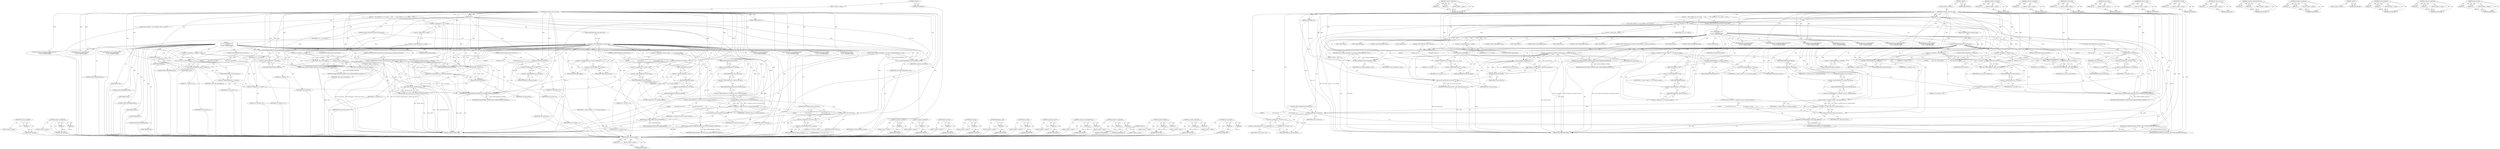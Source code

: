 digraph "setup_key_block" {
vulnerable_189 [label=<(METHOD,dtls1_clear_record_buffer)>];
vulnerable_190 [label=<(PARAM,p1)>];
vulnerable_191 [label=<(BLOCK,&lt;empty&gt;,&lt;empty&gt;)>];
vulnerable_192 [label=<(METHOD_RETURN,ANY)>];
vulnerable_210 [label=<(METHOD,&lt;operator&gt;.fieldAccess)>];
vulnerable_211 [label=<(PARAM,p1)>];
vulnerable_212 [label=<(PARAM,p2)>];
vulnerable_213 [label=<(BLOCK,&lt;empty&gt;,&lt;empty&gt;)>];
vulnerable_214 [label=<(METHOD_RETURN,ANY)>];
vulnerable_6 [label=<(METHOD,&lt;global&gt;)<SUB>1</SUB>>];
vulnerable_7 [label=<(BLOCK,&lt;empty&gt;,&lt;empty&gt;)<SUB>1</SUB>>];
vulnerable_8 [label=<(METHOD,ossl_statem_server_pre_work)<SUB>1</SUB>>];
vulnerable_9 [label=<(PARAM,SSL *s)<SUB>1</SUB>>];
vulnerable_10 [label=<(PARAM,WORK_STATE wst)<SUB>1</SUB>>];
vulnerable_11 [label=<(BLOCK,{
    OSSL_STATEM *st = &amp;s-&gt;statem;

    switch...,{
    OSSL_STATEM *st = &amp;s-&gt;statem;

    switch...)<SUB>2</SUB>>];
vulnerable_12 [label="<(LOCAL,OSSL_STATEM* st: OSSL_STATEM*)<SUB>3</SUB>>"];
vulnerable_13 [label=<(&lt;operator&gt;.assignment,*st = &amp;s-&gt;statem)<SUB>3</SUB>>];
vulnerable_14 [label=<(IDENTIFIER,st,*st = &amp;s-&gt;statem)<SUB>3</SUB>>];
vulnerable_15 [label=<(&lt;operator&gt;.addressOf,&amp;s-&gt;statem)<SUB>3</SUB>>];
vulnerable_16 [label=<(&lt;operator&gt;.indirectFieldAccess,s-&gt;statem)<SUB>3</SUB>>];
vulnerable_17 [label=<(IDENTIFIER,s,*st = &amp;s-&gt;statem)<SUB>3</SUB>>];
vulnerable_18 [label=<(FIELD_IDENTIFIER,statem,statem)<SUB>3</SUB>>];
vulnerable_19 [label=<(CONTROL_STRUCTURE,SWITCH,switch(st-&gt;hand_state))<SUB>5</SUB>>];
vulnerable_20 [label=<(&lt;operator&gt;.indirectFieldAccess,st-&gt;hand_state)<SUB>5</SUB>>];
vulnerable_21 [label=<(IDENTIFIER,st,switch(st-&gt;hand_state))<SUB>5</SUB>>];
vulnerable_22 [label=<(FIELD_IDENTIFIER,hand_state,hand_state)<SUB>5</SUB>>];
vulnerable_23 [label="<(BLOCK,{
     case TLS_ST_SW_HELLO_REQ:
         s-&gt;sh...,{
     case TLS_ST_SW_HELLO_REQ:
         s-&gt;sh...)<SUB>5</SUB>>"];
vulnerable_24 [label=<(JUMP_TARGET,case)<SUB>6</SUB>>];
vulnerable_25 [label="<(IDENTIFIER,TLS_ST_SW_HELLO_REQ,{
     case TLS_ST_SW_HELLO_REQ:
         s-&gt;sh...)<SUB>6</SUB>>"];
vulnerable_26 [label=<(&lt;operator&gt;.assignment,s-&gt;shutdown = 0)<SUB>7</SUB>>];
vulnerable_27 [label=<(&lt;operator&gt;.indirectFieldAccess,s-&gt;shutdown)<SUB>7</SUB>>];
vulnerable_28 [label=<(IDENTIFIER,s,s-&gt;shutdown = 0)<SUB>7</SUB>>];
vulnerable_29 [label=<(FIELD_IDENTIFIER,shutdown,shutdown)<SUB>7</SUB>>];
vulnerable_30 [label=<(LITERAL,0,s-&gt;shutdown = 0)<SUB>7</SUB>>];
vulnerable_31 [label=<(CONTROL_STRUCTURE,IF,if (SSL_IS_DTLS(s)))<SUB>8</SUB>>];
vulnerable_32 [label=<(SSL_IS_DTLS,SSL_IS_DTLS(s))<SUB>8</SUB>>];
vulnerable_33 [label=<(IDENTIFIER,s,SSL_IS_DTLS(s))<SUB>8</SUB>>];
vulnerable_34 [label=<(BLOCK,&lt;empty&gt;,&lt;empty&gt;)<SUB>9</SUB>>];
vulnerable_35 [label=<(dtls1_clear_record_buffer,dtls1_clear_record_buffer(s))<SUB>9</SUB>>];
vulnerable_36 [label=<(IDENTIFIER,s,dtls1_clear_record_buffer(s))<SUB>9</SUB>>];
vulnerable_37 [label=<(CONTROL_STRUCTURE,BREAK,break;)<SUB>10</SUB>>];
vulnerable_38 [label=<(JUMP_TARGET,case)<SUB>12</SUB>>];
vulnerable_39 [label="<(IDENTIFIER,DTLS_ST_SW_HELLO_VERIFY_REQUEST,{
     case TLS_ST_SW_HELLO_REQ:
         s-&gt;sh...)<SUB>12</SUB>>"];
vulnerable_40 [label=<(&lt;operator&gt;.assignment,s-&gt;shutdown = 0)<SUB>13</SUB>>];
vulnerable_41 [label=<(&lt;operator&gt;.indirectFieldAccess,s-&gt;shutdown)<SUB>13</SUB>>];
vulnerable_42 [label=<(IDENTIFIER,s,s-&gt;shutdown = 0)<SUB>13</SUB>>];
vulnerable_43 [label=<(FIELD_IDENTIFIER,shutdown,shutdown)<SUB>13</SUB>>];
vulnerable_44 [label=<(LITERAL,0,s-&gt;shutdown = 0)<SUB>13</SUB>>];
vulnerable_45 [label=<(CONTROL_STRUCTURE,IF,if (SSL_IS_DTLS(s)))<SUB>14</SUB>>];
vulnerable_46 [label=<(SSL_IS_DTLS,SSL_IS_DTLS(s))<SUB>14</SUB>>];
vulnerable_47 [label=<(IDENTIFIER,s,SSL_IS_DTLS(s))<SUB>14</SUB>>];
vulnerable_48 [label=<(BLOCK,{
            dtls1_clear_record_buffer(s);
   ...,{
            dtls1_clear_record_buffer(s);
   ...)<SUB>14</SUB>>];
vulnerable_49 [label=<(dtls1_clear_record_buffer,dtls1_clear_record_buffer(s))<SUB>15</SUB>>];
vulnerable_50 [label=<(IDENTIFIER,s,dtls1_clear_record_buffer(s))<SUB>15</SUB>>];
vulnerable_51 [label=<(&lt;operator&gt;.assignment,st-&gt;use_timer = 0)<SUB>17</SUB>>];
vulnerable_52 [label=<(&lt;operator&gt;.indirectFieldAccess,st-&gt;use_timer)<SUB>17</SUB>>];
vulnerable_53 [label=<(IDENTIFIER,st,st-&gt;use_timer = 0)<SUB>17</SUB>>];
vulnerable_54 [label=<(FIELD_IDENTIFIER,use_timer,use_timer)<SUB>17</SUB>>];
vulnerable_55 [label=<(LITERAL,0,st-&gt;use_timer = 0)<SUB>17</SUB>>];
vulnerable_56 [label=<(CONTROL_STRUCTURE,BREAK,break;)<SUB>19</SUB>>];
vulnerable_57 [label=<(JUMP_TARGET,case)<SUB>21</SUB>>];
vulnerable_58 [label="<(IDENTIFIER,TLS_ST_SW_SRVR_HELLO,{
     case TLS_ST_SW_HELLO_REQ:
         s-&gt;sh...)<SUB>21</SUB>>"];
vulnerable_59 [label=<(CONTROL_STRUCTURE,IF,if (SSL_IS_DTLS(s)))<SUB>22</SUB>>];
vulnerable_60 [label=<(SSL_IS_DTLS,SSL_IS_DTLS(s))<SUB>22</SUB>>];
vulnerable_61 [label=<(IDENTIFIER,s,SSL_IS_DTLS(s))<SUB>22</SUB>>];
vulnerable_62 [label=<(BLOCK,{
            /*
             * Messages we wri...,{
            /*
             * Messages we wri...)<SUB>22</SUB>>];
vulnerable_63 [label=<(&lt;operator&gt;.assignment,st-&gt;use_timer = 1)<SUB>27</SUB>>];
vulnerable_64 [label=<(&lt;operator&gt;.indirectFieldAccess,st-&gt;use_timer)<SUB>27</SUB>>];
vulnerable_65 [label=<(IDENTIFIER,st,st-&gt;use_timer = 1)<SUB>27</SUB>>];
vulnerable_66 [label=<(FIELD_IDENTIFIER,use_timer,use_timer)<SUB>27</SUB>>];
vulnerable_67 [label=<(LITERAL,1,st-&gt;use_timer = 1)<SUB>27</SUB>>];
vulnerable_68 [label=<(CONTROL_STRUCTURE,BREAK,break;)<SUB>29</SUB>>];
vulnerable_69 [label=<(JUMP_TARGET,case)<SUB>31</SUB>>];
vulnerable_70 [label="<(IDENTIFIER,TLS_ST_SW_SRVR_DONE,{
     case TLS_ST_SW_HELLO_REQ:
         s-&gt;sh...)<SUB>31</SUB>>"];
vulnerable_71 [label=<(CONTROL_STRUCTURE,IF,if (SSL_IS_DTLS(s) &amp;&amp; BIO_dgram_is_sctp(SSL_get_wbio(s))))<SUB>33</SUB>>];
vulnerable_72 [label=<(&lt;operator&gt;.logicalAnd,SSL_IS_DTLS(s) &amp;&amp; BIO_dgram_is_sctp(SSL_get_wbi...)<SUB>33</SUB>>];
vulnerable_73 [label=<(SSL_IS_DTLS,SSL_IS_DTLS(s))<SUB>33</SUB>>];
vulnerable_74 [label=<(IDENTIFIER,s,SSL_IS_DTLS(s))<SUB>33</SUB>>];
vulnerable_75 [label=<(BIO_dgram_is_sctp,BIO_dgram_is_sctp(SSL_get_wbio(s)))<SUB>33</SUB>>];
vulnerable_76 [label=<(SSL_get_wbio,SSL_get_wbio(s))<SUB>33</SUB>>];
vulnerable_77 [label=<(IDENTIFIER,s,SSL_get_wbio(s))<SUB>33</SUB>>];
vulnerable_78 [label=<(BLOCK,&lt;empty&gt;,&lt;empty&gt;)<SUB>34</SUB>>];
vulnerable_79 [label=<(RETURN,return dtls_wait_for_dry(s);,return dtls_wait_for_dry(s);)<SUB>34</SUB>>];
vulnerable_80 [label=<(dtls_wait_for_dry,dtls_wait_for_dry(s))<SUB>34</SUB>>];
vulnerable_81 [label=<(IDENTIFIER,s,dtls_wait_for_dry(s))<SUB>34</SUB>>];
vulnerable_82 [label=<(RETURN,return WORK_FINISHED_CONTINUE;,return WORK_FINISHED_CONTINUE;)<SUB>36</SUB>>];
vulnerable_83 [label=<(IDENTIFIER,WORK_FINISHED_CONTINUE,return WORK_FINISHED_CONTINUE;)<SUB>36</SUB>>];
vulnerable_84 [label=<(JUMP_TARGET,case)<SUB>38</SUB>>];
vulnerable_85 [label="<(IDENTIFIER,TLS_ST_SW_SESSION_TICKET,{
     case TLS_ST_SW_HELLO_REQ:
         s-&gt;sh...)<SUB>38</SUB>>"];
vulnerable_86 [label=<(CONTROL_STRUCTURE,IF,if (SSL_IS_DTLS(s)))<SUB>39</SUB>>];
vulnerable_87 [label=<(SSL_IS_DTLS,SSL_IS_DTLS(s))<SUB>39</SUB>>];
vulnerable_88 [label=<(IDENTIFIER,s,SSL_IS_DTLS(s))<SUB>39</SUB>>];
vulnerable_89 [label=<(BLOCK,{
            /*
             * We're into the ...,{
            /*
             * We're into the ...)<SUB>39</SUB>>];
vulnerable_90 [label=<(&lt;operator&gt;.assignment,st-&gt;use_timer = 0)<SUB>44</SUB>>];
vulnerable_91 [label=<(&lt;operator&gt;.indirectFieldAccess,st-&gt;use_timer)<SUB>44</SUB>>];
vulnerable_92 [label=<(IDENTIFIER,st,st-&gt;use_timer = 0)<SUB>44</SUB>>];
vulnerable_93 [label=<(FIELD_IDENTIFIER,use_timer,use_timer)<SUB>44</SUB>>];
vulnerable_94 [label=<(LITERAL,0,st-&gt;use_timer = 0)<SUB>44</SUB>>];
vulnerable_95 [label=<(CONTROL_STRUCTURE,BREAK,break;)<SUB>46</SUB>>];
vulnerable_96 [label=<(JUMP_TARGET,case)<SUB>48</SUB>>];
vulnerable_97 [label="<(IDENTIFIER,TLS_ST_SW_CHANGE,{
     case TLS_ST_SW_HELLO_REQ:
         s-&gt;sh...)<SUB>48</SUB>>"];
vulnerable_98 [label=<(&lt;operator&gt;.assignment,s-&gt;session-&gt;cipher = s-&gt;s3-&gt;tmp.new_cipher)<SUB>49</SUB>>];
vulnerable_99 [label=<(&lt;operator&gt;.indirectFieldAccess,s-&gt;session-&gt;cipher)<SUB>49</SUB>>];
vulnerable_100 [label=<(&lt;operator&gt;.indirectFieldAccess,s-&gt;session)<SUB>49</SUB>>];
vulnerable_101 [label=<(IDENTIFIER,s,s-&gt;session-&gt;cipher = s-&gt;s3-&gt;tmp.new_cipher)<SUB>49</SUB>>];
vulnerable_102 [label=<(FIELD_IDENTIFIER,session,session)<SUB>49</SUB>>];
vulnerable_103 [label=<(FIELD_IDENTIFIER,cipher,cipher)<SUB>49</SUB>>];
vulnerable_104 [label=<(&lt;operator&gt;.fieldAccess,s-&gt;s3-&gt;tmp.new_cipher)<SUB>49</SUB>>];
vulnerable_105 [label=<(&lt;operator&gt;.indirectFieldAccess,s-&gt;s3-&gt;tmp)<SUB>49</SUB>>];
vulnerable_106 [label=<(&lt;operator&gt;.indirectFieldAccess,s-&gt;s3)<SUB>49</SUB>>];
vulnerable_107 [label=<(IDENTIFIER,s,s-&gt;session-&gt;cipher = s-&gt;s3-&gt;tmp.new_cipher)<SUB>49</SUB>>];
vulnerable_108 [label=<(FIELD_IDENTIFIER,s3,s3)<SUB>49</SUB>>];
vulnerable_109 [label=<(FIELD_IDENTIFIER,tmp,tmp)<SUB>49</SUB>>];
vulnerable_110 [label=<(FIELD_IDENTIFIER,new_cipher,new_cipher)<SUB>49</SUB>>];
vulnerable_111 [label=<(CONTROL_STRUCTURE,IF,if (!s-&gt;method-&gt;ssl3_enc-&gt;setup_key_block(s)))<SUB>50</SUB>>];
vulnerable_112 [label=<(&lt;operator&gt;.logicalNot,!s-&gt;method-&gt;ssl3_enc-&gt;setup_key_block(s))<SUB>50</SUB>>];
vulnerable_113 [label=<(setup_key_block,s-&gt;method-&gt;ssl3_enc-&gt;setup_key_block(s))<SUB>50</SUB>>];
vulnerable_114 [label=<(&lt;operator&gt;.indirectFieldAccess,s-&gt;method-&gt;ssl3_enc-&gt;setup_key_block)<SUB>50</SUB>>];
vulnerable_115 [label=<(&lt;operator&gt;.indirectFieldAccess,s-&gt;method-&gt;ssl3_enc)<SUB>50</SUB>>];
vulnerable_116 [label=<(&lt;operator&gt;.indirectFieldAccess,s-&gt;method)<SUB>50</SUB>>];
vulnerable_117 [label=<(IDENTIFIER,s,s-&gt;method-&gt;ssl3_enc-&gt;setup_key_block(s))<SUB>50</SUB>>];
vulnerable_118 [label=<(FIELD_IDENTIFIER,method,method)<SUB>50</SUB>>];
vulnerable_119 [label=<(FIELD_IDENTIFIER,ssl3_enc,ssl3_enc)<SUB>50</SUB>>];
vulnerable_120 [label=<(FIELD_IDENTIFIER,setup_key_block,setup_key_block)<SUB>50</SUB>>];
vulnerable_121 [label=<(IDENTIFIER,s,s-&gt;method-&gt;ssl3_enc-&gt;setup_key_block(s))<SUB>50</SUB>>];
vulnerable_122 [label=<(BLOCK,{
            ossl_statem_set_error(s);
       ...,{
            ossl_statem_set_error(s);
       ...)<SUB>50</SUB>>];
vulnerable_123 [label=<(ossl_statem_set_error,ossl_statem_set_error(s))<SUB>51</SUB>>];
vulnerable_124 [label=<(IDENTIFIER,s,ossl_statem_set_error(s))<SUB>51</SUB>>];
vulnerable_125 [label=<(RETURN,return WORK_ERROR;,return WORK_ERROR;)<SUB>52</SUB>>];
vulnerable_126 [label=<(IDENTIFIER,WORK_ERROR,return WORK_ERROR;)<SUB>52</SUB>>];
vulnerable_127 [label=<(CONTROL_STRUCTURE,IF,if (SSL_IS_DTLS(s)))<SUB>54</SUB>>];
vulnerable_128 [label=<(SSL_IS_DTLS,SSL_IS_DTLS(s))<SUB>54</SUB>>];
vulnerable_129 [label=<(IDENTIFIER,s,SSL_IS_DTLS(s))<SUB>54</SUB>>];
vulnerable_130 [label=<(BLOCK,{
            /*
             * We're into the ...,{
            /*
             * We're into the ...)<SUB>54</SUB>>];
vulnerable_131 [label=<(&lt;operator&gt;.assignment,st-&gt;use_timer = 0)<SUB>61</SUB>>];
vulnerable_132 [label=<(&lt;operator&gt;.indirectFieldAccess,st-&gt;use_timer)<SUB>61</SUB>>];
vulnerable_133 [label=<(IDENTIFIER,st,st-&gt;use_timer = 0)<SUB>61</SUB>>];
vulnerable_134 [label=<(FIELD_IDENTIFIER,use_timer,use_timer)<SUB>61</SUB>>];
vulnerable_135 [label=<(LITERAL,0,st-&gt;use_timer = 0)<SUB>61</SUB>>];
vulnerable_136 [label=<(RETURN,return WORK_FINISHED_CONTINUE;,return WORK_FINISHED_CONTINUE;)<SUB>63</SUB>>];
vulnerable_137 [label=<(IDENTIFIER,WORK_FINISHED_CONTINUE,return WORK_FINISHED_CONTINUE;)<SUB>63</SUB>>];
vulnerable_138 [label=<(JUMP_TARGET,case)<SUB>65</SUB>>];
vulnerable_139 [label="<(IDENTIFIER,TLS_ST_OK,{
     case TLS_ST_SW_HELLO_REQ:
         s-&gt;sh...)<SUB>65</SUB>>"];
vulnerable_140 [label=<(RETURN,return tls_finish_handshake(s, wst);,return tls_finish_handshake(s, wst);)<SUB>66</SUB>>];
vulnerable_141 [label=<(tls_finish_handshake,tls_finish_handshake(s, wst))<SUB>66</SUB>>];
vulnerable_142 [label=<(IDENTIFIER,s,tls_finish_handshake(s, wst))<SUB>66</SUB>>];
vulnerable_143 [label=<(IDENTIFIER,wst,tls_finish_handshake(s, wst))<SUB>66</SUB>>];
vulnerable_144 [label=<(JUMP_TARGET,default)<SUB>68</SUB>>];
vulnerable_145 [label=<(CONTROL_STRUCTURE,BREAK,break;)<SUB>70</SUB>>];
vulnerable_146 [label=<(RETURN,return WORK_FINISHED_CONTINUE;,return WORK_FINISHED_CONTINUE;)<SUB>73</SUB>>];
vulnerable_147 [label=<(IDENTIFIER,WORK_FINISHED_CONTINUE,return WORK_FINISHED_CONTINUE;)<SUB>73</SUB>>];
vulnerable_148 [label=<(METHOD_RETURN,WORK_STATE)<SUB>1</SUB>>];
vulnerable_150 [label=<(METHOD_RETURN,ANY)<SUB>1</SUB>>];
vulnerable_215 [label=<(METHOD,&lt;operator&gt;.logicalNot)>];
vulnerable_216 [label=<(PARAM,p1)>];
vulnerable_217 [label=<(BLOCK,&lt;empty&gt;,&lt;empty&gt;)>];
vulnerable_218 [label=<(METHOD_RETURN,ANY)>];
vulnerable_176 [label=<(METHOD,&lt;operator&gt;.addressOf)>];
vulnerable_177 [label=<(PARAM,p1)>];
vulnerable_178 [label=<(BLOCK,&lt;empty&gt;,&lt;empty&gt;)>];
vulnerable_179 [label=<(METHOD_RETURN,ANY)>];
vulnerable_206 [label=<(METHOD,dtls_wait_for_dry)>];
vulnerable_207 [label=<(PARAM,p1)>];
vulnerable_208 [label=<(BLOCK,&lt;empty&gt;,&lt;empty&gt;)>];
vulnerable_209 [label=<(METHOD_RETURN,ANY)>];
vulnerable_202 [label=<(METHOD,SSL_get_wbio)>];
vulnerable_203 [label=<(PARAM,p1)>];
vulnerable_204 [label=<(BLOCK,&lt;empty&gt;,&lt;empty&gt;)>];
vulnerable_205 [label=<(METHOD_RETURN,ANY)>];
vulnerable_198 [label=<(METHOD,BIO_dgram_is_sctp)>];
vulnerable_199 [label=<(PARAM,p1)>];
vulnerable_200 [label=<(BLOCK,&lt;empty&gt;,&lt;empty&gt;)>];
vulnerable_201 [label=<(METHOD_RETURN,ANY)>];
vulnerable_185 [label=<(METHOD,SSL_IS_DTLS)>];
vulnerable_186 [label=<(PARAM,p1)>];
vulnerable_187 [label=<(BLOCK,&lt;empty&gt;,&lt;empty&gt;)>];
vulnerable_188 [label=<(METHOD_RETURN,ANY)>];
vulnerable_224 [label=<(METHOD,ossl_statem_set_error)>];
vulnerable_225 [label=<(PARAM,p1)>];
vulnerable_226 [label=<(BLOCK,&lt;empty&gt;,&lt;empty&gt;)>];
vulnerable_227 [label=<(METHOD_RETURN,ANY)>];
vulnerable_180 [label=<(METHOD,&lt;operator&gt;.indirectFieldAccess)>];
vulnerable_181 [label=<(PARAM,p1)>];
vulnerable_182 [label=<(PARAM,p2)>];
vulnerable_183 [label=<(BLOCK,&lt;empty&gt;,&lt;empty&gt;)>];
vulnerable_184 [label=<(METHOD_RETURN,ANY)>];
vulnerable_171 [label=<(METHOD,&lt;operator&gt;.assignment)>];
vulnerable_172 [label=<(PARAM,p1)>];
vulnerable_173 [label=<(PARAM,p2)>];
vulnerable_174 [label=<(BLOCK,&lt;empty&gt;,&lt;empty&gt;)>];
vulnerable_175 [label=<(METHOD_RETURN,ANY)>];
vulnerable_165 [label=<(METHOD,&lt;global&gt;)<SUB>1</SUB>>];
vulnerable_166 [label=<(BLOCK,&lt;empty&gt;,&lt;empty&gt;)>];
vulnerable_167 [label=<(METHOD_RETURN,ANY)>];
vulnerable_228 [label=<(METHOD,tls_finish_handshake)>];
vulnerable_229 [label=<(PARAM,p1)>];
vulnerable_230 [label=<(PARAM,p2)>];
vulnerable_231 [label=<(BLOCK,&lt;empty&gt;,&lt;empty&gt;)>];
vulnerable_232 [label=<(METHOD_RETURN,ANY)>];
vulnerable_193 [label=<(METHOD,&lt;operator&gt;.logicalAnd)>];
vulnerable_194 [label=<(PARAM,p1)>];
vulnerable_195 [label=<(PARAM,p2)>];
vulnerable_196 [label=<(BLOCK,&lt;empty&gt;,&lt;empty&gt;)>];
vulnerable_197 [label=<(METHOD_RETURN,ANY)>];
vulnerable_219 [label=<(METHOD,setup_key_block)>];
vulnerable_220 [label=<(PARAM,p1)>];
vulnerable_221 [label=<(PARAM,p2)>];
vulnerable_222 [label=<(BLOCK,&lt;empty&gt;,&lt;empty&gt;)>];
vulnerable_223 [label=<(METHOD_RETURN,ANY)>];
fixed_189 [label=<(METHOD,dtls1_clear_sent_buffer)>];
fixed_190 [label=<(PARAM,p1)>];
fixed_191 [label=<(BLOCK,&lt;empty&gt;,&lt;empty&gt;)>];
fixed_192 [label=<(METHOD_RETURN,ANY)>];
fixed_210 [label=<(METHOD,&lt;operator&gt;.fieldAccess)>];
fixed_211 [label=<(PARAM,p1)>];
fixed_212 [label=<(PARAM,p2)>];
fixed_213 [label=<(BLOCK,&lt;empty&gt;,&lt;empty&gt;)>];
fixed_214 [label=<(METHOD_RETURN,ANY)>];
fixed_6 [label=<(METHOD,&lt;global&gt;)<SUB>1</SUB>>];
fixed_7 [label=<(BLOCK,&lt;empty&gt;,&lt;empty&gt;)<SUB>1</SUB>>];
fixed_8 [label=<(METHOD,ossl_statem_server_pre_work)<SUB>1</SUB>>];
fixed_9 [label=<(PARAM,SSL *s)<SUB>1</SUB>>];
fixed_10 [label=<(PARAM,WORK_STATE wst)<SUB>1</SUB>>];
fixed_11 [label=<(BLOCK,{
    OSSL_STATEM *st = &amp;s-&gt;statem;

    switch...,{
    OSSL_STATEM *st = &amp;s-&gt;statem;

    switch...)<SUB>2</SUB>>];
fixed_12 [label="<(LOCAL,OSSL_STATEM* st: OSSL_STATEM*)<SUB>3</SUB>>"];
fixed_13 [label=<(&lt;operator&gt;.assignment,*st = &amp;s-&gt;statem)<SUB>3</SUB>>];
fixed_14 [label=<(IDENTIFIER,st,*st = &amp;s-&gt;statem)<SUB>3</SUB>>];
fixed_15 [label=<(&lt;operator&gt;.addressOf,&amp;s-&gt;statem)<SUB>3</SUB>>];
fixed_16 [label=<(&lt;operator&gt;.indirectFieldAccess,s-&gt;statem)<SUB>3</SUB>>];
fixed_17 [label=<(IDENTIFIER,s,*st = &amp;s-&gt;statem)<SUB>3</SUB>>];
fixed_18 [label=<(FIELD_IDENTIFIER,statem,statem)<SUB>3</SUB>>];
fixed_19 [label=<(CONTROL_STRUCTURE,SWITCH,switch(st-&gt;hand_state))<SUB>5</SUB>>];
fixed_20 [label=<(&lt;operator&gt;.indirectFieldAccess,st-&gt;hand_state)<SUB>5</SUB>>];
fixed_21 [label=<(IDENTIFIER,st,switch(st-&gt;hand_state))<SUB>5</SUB>>];
fixed_22 [label=<(FIELD_IDENTIFIER,hand_state,hand_state)<SUB>5</SUB>>];
fixed_23 [label="<(BLOCK,{
     case TLS_ST_SW_HELLO_REQ:
         s-&gt;sh...,{
     case TLS_ST_SW_HELLO_REQ:
         s-&gt;sh...)<SUB>5</SUB>>"];
fixed_24 [label=<(JUMP_TARGET,case)<SUB>6</SUB>>];
fixed_25 [label="<(IDENTIFIER,TLS_ST_SW_HELLO_REQ,{
     case TLS_ST_SW_HELLO_REQ:
         s-&gt;sh...)<SUB>6</SUB>>"];
fixed_26 [label=<(&lt;operator&gt;.assignment,s-&gt;shutdown = 0)<SUB>7</SUB>>];
fixed_27 [label=<(&lt;operator&gt;.indirectFieldAccess,s-&gt;shutdown)<SUB>7</SUB>>];
fixed_28 [label=<(IDENTIFIER,s,s-&gt;shutdown = 0)<SUB>7</SUB>>];
fixed_29 [label=<(FIELD_IDENTIFIER,shutdown,shutdown)<SUB>7</SUB>>];
fixed_30 [label=<(LITERAL,0,s-&gt;shutdown = 0)<SUB>7</SUB>>];
fixed_31 [label=<(CONTROL_STRUCTURE,IF,if (SSL_IS_DTLS(s)))<SUB>8</SUB>>];
fixed_32 [label=<(SSL_IS_DTLS,SSL_IS_DTLS(s))<SUB>8</SUB>>];
fixed_33 [label=<(IDENTIFIER,s,SSL_IS_DTLS(s))<SUB>8</SUB>>];
fixed_34 [label=<(BLOCK,&lt;empty&gt;,&lt;empty&gt;)<SUB>9</SUB>>];
fixed_35 [label=<(dtls1_clear_sent_buffer,dtls1_clear_sent_buffer(s))<SUB>9</SUB>>];
fixed_36 [label=<(IDENTIFIER,s,dtls1_clear_sent_buffer(s))<SUB>9</SUB>>];
fixed_37 [label=<(CONTROL_STRUCTURE,BREAK,break;)<SUB>10</SUB>>];
fixed_38 [label=<(JUMP_TARGET,case)<SUB>12</SUB>>];
fixed_39 [label="<(IDENTIFIER,DTLS_ST_SW_HELLO_VERIFY_REQUEST,{
     case TLS_ST_SW_HELLO_REQ:
         s-&gt;sh...)<SUB>12</SUB>>"];
fixed_40 [label=<(&lt;operator&gt;.assignment,s-&gt;shutdown = 0)<SUB>13</SUB>>];
fixed_41 [label=<(&lt;operator&gt;.indirectFieldAccess,s-&gt;shutdown)<SUB>13</SUB>>];
fixed_42 [label=<(IDENTIFIER,s,s-&gt;shutdown = 0)<SUB>13</SUB>>];
fixed_43 [label=<(FIELD_IDENTIFIER,shutdown,shutdown)<SUB>13</SUB>>];
fixed_44 [label=<(LITERAL,0,s-&gt;shutdown = 0)<SUB>13</SUB>>];
fixed_45 [label=<(CONTROL_STRUCTURE,IF,if (SSL_IS_DTLS(s)))<SUB>14</SUB>>];
fixed_46 [label=<(SSL_IS_DTLS,SSL_IS_DTLS(s))<SUB>14</SUB>>];
fixed_47 [label=<(IDENTIFIER,s,SSL_IS_DTLS(s))<SUB>14</SUB>>];
fixed_48 [label=<(BLOCK,{
            dtls1_clear_sent_buffer(s);
     ...,{
            dtls1_clear_sent_buffer(s);
     ...)<SUB>14</SUB>>];
fixed_49 [label=<(dtls1_clear_sent_buffer,dtls1_clear_sent_buffer(s))<SUB>15</SUB>>];
fixed_50 [label=<(IDENTIFIER,s,dtls1_clear_sent_buffer(s))<SUB>15</SUB>>];
fixed_51 [label=<(&lt;operator&gt;.assignment,st-&gt;use_timer = 0)<SUB>17</SUB>>];
fixed_52 [label=<(&lt;operator&gt;.indirectFieldAccess,st-&gt;use_timer)<SUB>17</SUB>>];
fixed_53 [label=<(IDENTIFIER,st,st-&gt;use_timer = 0)<SUB>17</SUB>>];
fixed_54 [label=<(FIELD_IDENTIFIER,use_timer,use_timer)<SUB>17</SUB>>];
fixed_55 [label=<(LITERAL,0,st-&gt;use_timer = 0)<SUB>17</SUB>>];
fixed_56 [label=<(CONTROL_STRUCTURE,BREAK,break;)<SUB>19</SUB>>];
fixed_57 [label=<(JUMP_TARGET,case)<SUB>21</SUB>>];
fixed_58 [label="<(IDENTIFIER,TLS_ST_SW_SRVR_HELLO,{
     case TLS_ST_SW_HELLO_REQ:
         s-&gt;sh...)<SUB>21</SUB>>"];
fixed_59 [label=<(CONTROL_STRUCTURE,IF,if (SSL_IS_DTLS(s)))<SUB>22</SUB>>];
fixed_60 [label=<(SSL_IS_DTLS,SSL_IS_DTLS(s))<SUB>22</SUB>>];
fixed_61 [label=<(IDENTIFIER,s,SSL_IS_DTLS(s))<SUB>22</SUB>>];
fixed_62 [label=<(BLOCK,{
            /*
             * Messages we wri...,{
            /*
             * Messages we wri...)<SUB>22</SUB>>];
fixed_63 [label=<(&lt;operator&gt;.assignment,st-&gt;use_timer = 1)<SUB>27</SUB>>];
fixed_64 [label=<(&lt;operator&gt;.indirectFieldAccess,st-&gt;use_timer)<SUB>27</SUB>>];
fixed_65 [label=<(IDENTIFIER,st,st-&gt;use_timer = 1)<SUB>27</SUB>>];
fixed_66 [label=<(FIELD_IDENTIFIER,use_timer,use_timer)<SUB>27</SUB>>];
fixed_67 [label=<(LITERAL,1,st-&gt;use_timer = 1)<SUB>27</SUB>>];
fixed_68 [label=<(CONTROL_STRUCTURE,BREAK,break;)<SUB>29</SUB>>];
fixed_69 [label=<(JUMP_TARGET,case)<SUB>31</SUB>>];
fixed_70 [label="<(IDENTIFIER,TLS_ST_SW_SRVR_DONE,{
     case TLS_ST_SW_HELLO_REQ:
         s-&gt;sh...)<SUB>31</SUB>>"];
fixed_71 [label=<(CONTROL_STRUCTURE,IF,if (SSL_IS_DTLS(s) &amp;&amp; BIO_dgram_is_sctp(SSL_get_wbio(s))))<SUB>33</SUB>>];
fixed_72 [label=<(&lt;operator&gt;.logicalAnd,SSL_IS_DTLS(s) &amp;&amp; BIO_dgram_is_sctp(SSL_get_wbi...)<SUB>33</SUB>>];
fixed_73 [label=<(SSL_IS_DTLS,SSL_IS_DTLS(s))<SUB>33</SUB>>];
fixed_74 [label=<(IDENTIFIER,s,SSL_IS_DTLS(s))<SUB>33</SUB>>];
fixed_75 [label=<(BIO_dgram_is_sctp,BIO_dgram_is_sctp(SSL_get_wbio(s)))<SUB>33</SUB>>];
fixed_76 [label=<(SSL_get_wbio,SSL_get_wbio(s))<SUB>33</SUB>>];
fixed_77 [label=<(IDENTIFIER,s,SSL_get_wbio(s))<SUB>33</SUB>>];
fixed_78 [label=<(BLOCK,&lt;empty&gt;,&lt;empty&gt;)<SUB>34</SUB>>];
fixed_79 [label=<(RETURN,return dtls_wait_for_dry(s);,return dtls_wait_for_dry(s);)<SUB>34</SUB>>];
fixed_80 [label=<(dtls_wait_for_dry,dtls_wait_for_dry(s))<SUB>34</SUB>>];
fixed_81 [label=<(IDENTIFIER,s,dtls_wait_for_dry(s))<SUB>34</SUB>>];
fixed_82 [label=<(RETURN,return WORK_FINISHED_CONTINUE;,return WORK_FINISHED_CONTINUE;)<SUB>36</SUB>>];
fixed_83 [label=<(IDENTIFIER,WORK_FINISHED_CONTINUE,return WORK_FINISHED_CONTINUE;)<SUB>36</SUB>>];
fixed_84 [label=<(JUMP_TARGET,case)<SUB>38</SUB>>];
fixed_85 [label="<(IDENTIFIER,TLS_ST_SW_SESSION_TICKET,{
     case TLS_ST_SW_HELLO_REQ:
         s-&gt;sh...)<SUB>38</SUB>>"];
fixed_86 [label=<(CONTROL_STRUCTURE,IF,if (SSL_IS_DTLS(s)))<SUB>39</SUB>>];
fixed_87 [label=<(SSL_IS_DTLS,SSL_IS_DTLS(s))<SUB>39</SUB>>];
fixed_88 [label=<(IDENTIFIER,s,SSL_IS_DTLS(s))<SUB>39</SUB>>];
fixed_89 [label=<(BLOCK,{
            /*
             * We're into the ...,{
            /*
             * We're into the ...)<SUB>39</SUB>>];
fixed_90 [label=<(&lt;operator&gt;.assignment,st-&gt;use_timer = 0)<SUB>44</SUB>>];
fixed_91 [label=<(&lt;operator&gt;.indirectFieldAccess,st-&gt;use_timer)<SUB>44</SUB>>];
fixed_92 [label=<(IDENTIFIER,st,st-&gt;use_timer = 0)<SUB>44</SUB>>];
fixed_93 [label=<(FIELD_IDENTIFIER,use_timer,use_timer)<SUB>44</SUB>>];
fixed_94 [label=<(LITERAL,0,st-&gt;use_timer = 0)<SUB>44</SUB>>];
fixed_95 [label=<(CONTROL_STRUCTURE,BREAK,break;)<SUB>46</SUB>>];
fixed_96 [label=<(JUMP_TARGET,case)<SUB>48</SUB>>];
fixed_97 [label="<(IDENTIFIER,TLS_ST_SW_CHANGE,{
     case TLS_ST_SW_HELLO_REQ:
         s-&gt;sh...)<SUB>48</SUB>>"];
fixed_98 [label=<(&lt;operator&gt;.assignment,s-&gt;session-&gt;cipher = s-&gt;s3-&gt;tmp.new_cipher)<SUB>49</SUB>>];
fixed_99 [label=<(&lt;operator&gt;.indirectFieldAccess,s-&gt;session-&gt;cipher)<SUB>49</SUB>>];
fixed_100 [label=<(&lt;operator&gt;.indirectFieldAccess,s-&gt;session)<SUB>49</SUB>>];
fixed_101 [label=<(IDENTIFIER,s,s-&gt;session-&gt;cipher = s-&gt;s3-&gt;tmp.new_cipher)<SUB>49</SUB>>];
fixed_102 [label=<(FIELD_IDENTIFIER,session,session)<SUB>49</SUB>>];
fixed_103 [label=<(FIELD_IDENTIFIER,cipher,cipher)<SUB>49</SUB>>];
fixed_104 [label=<(&lt;operator&gt;.fieldAccess,s-&gt;s3-&gt;tmp.new_cipher)<SUB>49</SUB>>];
fixed_105 [label=<(&lt;operator&gt;.indirectFieldAccess,s-&gt;s3-&gt;tmp)<SUB>49</SUB>>];
fixed_106 [label=<(&lt;operator&gt;.indirectFieldAccess,s-&gt;s3)<SUB>49</SUB>>];
fixed_107 [label=<(IDENTIFIER,s,s-&gt;session-&gt;cipher = s-&gt;s3-&gt;tmp.new_cipher)<SUB>49</SUB>>];
fixed_108 [label=<(FIELD_IDENTIFIER,s3,s3)<SUB>49</SUB>>];
fixed_109 [label=<(FIELD_IDENTIFIER,tmp,tmp)<SUB>49</SUB>>];
fixed_110 [label=<(FIELD_IDENTIFIER,new_cipher,new_cipher)<SUB>49</SUB>>];
fixed_111 [label=<(CONTROL_STRUCTURE,IF,if (!s-&gt;method-&gt;ssl3_enc-&gt;setup_key_block(s)))<SUB>50</SUB>>];
fixed_112 [label=<(&lt;operator&gt;.logicalNot,!s-&gt;method-&gt;ssl3_enc-&gt;setup_key_block(s))<SUB>50</SUB>>];
fixed_113 [label=<(setup_key_block,s-&gt;method-&gt;ssl3_enc-&gt;setup_key_block(s))<SUB>50</SUB>>];
fixed_114 [label=<(&lt;operator&gt;.indirectFieldAccess,s-&gt;method-&gt;ssl3_enc-&gt;setup_key_block)<SUB>50</SUB>>];
fixed_115 [label=<(&lt;operator&gt;.indirectFieldAccess,s-&gt;method-&gt;ssl3_enc)<SUB>50</SUB>>];
fixed_116 [label=<(&lt;operator&gt;.indirectFieldAccess,s-&gt;method)<SUB>50</SUB>>];
fixed_117 [label=<(IDENTIFIER,s,s-&gt;method-&gt;ssl3_enc-&gt;setup_key_block(s))<SUB>50</SUB>>];
fixed_118 [label=<(FIELD_IDENTIFIER,method,method)<SUB>50</SUB>>];
fixed_119 [label=<(FIELD_IDENTIFIER,ssl3_enc,ssl3_enc)<SUB>50</SUB>>];
fixed_120 [label=<(FIELD_IDENTIFIER,setup_key_block,setup_key_block)<SUB>50</SUB>>];
fixed_121 [label=<(IDENTIFIER,s,s-&gt;method-&gt;ssl3_enc-&gt;setup_key_block(s))<SUB>50</SUB>>];
fixed_122 [label=<(BLOCK,{
            ossl_statem_set_error(s);
       ...,{
            ossl_statem_set_error(s);
       ...)<SUB>50</SUB>>];
fixed_123 [label=<(ossl_statem_set_error,ossl_statem_set_error(s))<SUB>51</SUB>>];
fixed_124 [label=<(IDENTIFIER,s,ossl_statem_set_error(s))<SUB>51</SUB>>];
fixed_125 [label=<(RETURN,return WORK_ERROR;,return WORK_ERROR;)<SUB>52</SUB>>];
fixed_126 [label=<(IDENTIFIER,WORK_ERROR,return WORK_ERROR;)<SUB>52</SUB>>];
fixed_127 [label=<(CONTROL_STRUCTURE,IF,if (SSL_IS_DTLS(s)))<SUB>54</SUB>>];
fixed_128 [label=<(SSL_IS_DTLS,SSL_IS_DTLS(s))<SUB>54</SUB>>];
fixed_129 [label=<(IDENTIFIER,s,SSL_IS_DTLS(s))<SUB>54</SUB>>];
fixed_130 [label=<(BLOCK,{
            /*
             * We're into the ...,{
            /*
             * We're into the ...)<SUB>54</SUB>>];
fixed_131 [label=<(&lt;operator&gt;.assignment,st-&gt;use_timer = 0)<SUB>61</SUB>>];
fixed_132 [label=<(&lt;operator&gt;.indirectFieldAccess,st-&gt;use_timer)<SUB>61</SUB>>];
fixed_133 [label=<(IDENTIFIER,st,st-&gt;use_timer = 0)<SUB>61</SUB>>];
fixed_134 [label=<(FIELD_IDENTIFIER,use_timer,use_timer)<SUB>61</SUB>>];
fixed_135 [label=<(LITERAL,0,st-&gt;use_timer = 0)<SUB>61</SUB>>];
fixed_136 [label=<(RETURN,return WORK_FINISHED_CONTINUE;,return WORK_FINISHED_CONTINUE;)<SUB>63</SUB>>];
fixed_137 [label=<(IDENTIFIER,WORK_FINISHED_CONTINUE,return WORK_FINISHED_CONTINUE;)<SUB>63</SUB>>];
fixed_138 [label=<(JUMP_TARGET,case)<SUB>65</SUB>>];
fixed_139 [label="<(IDENTIFIER,TLS_ST_OK,{
     case TLS_ST_SW_HELLO_REQ:
         s-&gt;sh...)<SUB>65</SUB>>"];
fixed_140 [label=<(RETURN,return tls_finish_handshake(s, wst);,return tls_finish_handshake(s, wst);)<SUB>66</SUB>>];
fixed_141 [label=<(tls_finish_handshake,tls_finish_handshake(s, wst))<SUB>66</SUB>>];
fixed_142 [label=<(IDENTIFIER,s,tls_finish_handshake(s, wst))<SUB>66</SUB>>];
fixed_143 [label=<(IDENTIFIER,wst,tls_finish_handshake(s, wst))<SUB>66</SUB>>];
fixed_144 [label=<(JUMP_TARGET,default)<SUB>68</SUB>>];
fixed_145 [label=<(CONTROL_STRUCTURE,BREAK,break;)<SUB>70</SUB>>];
fixed_146 [label=<(RETURN,return WORK_FINISHED_CONTINUE;,return WORK_FINISHED_CONTINUE;)<SUB>73</SUB>>];
fixed_147 [label=<(IDENTIFIER,WORK_FINISHED_CONTINUE,return WORK_FINISHED_CONTINUE;)<SUB>73</SUB>>];
fixed_148 [label=<(METHOD_RETURN,WORK_STATE)<SUB>1</SUB>>];
fixed_150 [label=<(METHOD_RETURN,ANY)<SUB>1</SUB>>];
fixed_215 [label=<(METHOD,&lt;operator&gt;.logicalNot)>];
fixed_216 [label=<(PARAM,p1)>];
fixed_217 [label=<(BLOCK,&lt;empty&gt;,&lt;empty&gt;)>];
fixed_218 [label=<(METHOD_RETURN,ANY)>];
fixed_176 [label=<(METHOD,&lt;operator&gt;.addressOf)>];
fixed_177 [label=<(PARAM,p1)>];
fixed_178 [label=<(BLOCK,&lt;empty&gt;,&lt;empty&gt;)>];
fixed_179 [label=<(METHOD_RETURN,ANY)>];
fixed_206 [label=<(METHOD,dtls_wait_for_dry)>];
fixed_207 [label=<(PARAM,p1)>];
fixed_208 [label=<(BLOCK,&lt;empty&gt;,&lt;empty&gt;)>];
fixed_209 [label=<(METHOD_RETURN,ANY)>];
fixed_202 [label=<(METHOD,SSL_get_wbio)>];
fixed_203 [label=<(PARAM,p1)>];
fixed_204 [label=<(BLOCK,&lt;empty&gt;,&lt;empty&gt;)>];
fixed_205 [label=<(METHOD_RETURN,ANY)>];
fixed_198 [label=<(METHOD,BIO_dgram_is_sctp)>];
fixed_199 [label=<(PARAM,p1)>];
fixed_200 [label=<(BLOCK,&lt;empty&gt;,&lt;empty&gt;)>];
fixed_201 [label=<(METHOD_RETURN,ANY)>];
fixed_185 [label=<(METHOD,SSL_IS_DTLS)>];
fixed_186 [label=<(PARAM,p1)>];
fixed_187 [label=<(BLOCK,&lt;empty&gt;,&lt;empty&gt;)>];
fixed_188 [label=<(METHOD_RETURN,ANY)>];
fixed_224 [label=<(METHOD,ossl_statem_set_error)>];
fixed_225 [label=<(PARAM,p1)>];
fixed_226 [label=<(BLOCK,&lt;empty&gt;,&lt;empty&gt;)>];
fixed_227 [label=<(METHOD_RETURN,ANY)>];
fixed_180 [label=<(METHOD,&lt;operator&gt;.indirectFieldAccess)>];
fixed_181 [label=<(PARAM,p1)>];
fixed_182 [label=<(PARAM,p2)>];
fixed_183 [label=<(BLOCK,&lt;empty&gt;,&lt;empty&gt;)>];
fixed_184 [label=<(METHOD_RETURN,ANY)>];
fixed_171 [label=<(METHOD,&lt;operator&gt;.assignment)>];
fixed_172 [label=<(PARAM,p1)>];
fixed_173 [label=<(PARAM,p2)>];
fixed_174 [label=<(BLOCK,&lt;empty&gt;,&lt;empty&gt;)>];
fixed_175 [label=<(METHOD_RETURN,ANY)>];
fixed_165 [label=<(METHOD,&lt;global&gt;)<SUB>1</SUB>>];
fixed_166 [label=<(BLOCK,&lt;empty&gt;,&lt;empty&gt;)>];
fixed_167 [label=<(METHOD_RETURN,ANY)>];
fixed_228 [label=<(METHOD,tls_finish_handshake)>];
fixed_229 [label=<(PARAM,p1)>];
fixed_230 [label=<(PARAM,p2)>];
fixed_231 [label=<(BLOCK,&lt;empty&gt;,&lt;empty&gt;)>];
fixed_232 [label=<(METHOD_RETURN,ANY)>];
fixed_193 [label=<(METHOD,&lt;operator&gt;.logicalAnd)>];
fixed_194 [label=<(PARAM,p1)>];
fixed_195 [label=<(PARAM,p2)>];
fixed_196 [label=<(BLOCK,&lt;empty&gt;,&lt;empty&gt;)>];
fixed_197 [label=<(METHOD_RETURN,ANY)>];
fixed_219 [label=<(METHOD,setup_key_block)>];
fixed_220 [label=<(PARAM,p1)>];
fixed_221 [label=<(PARAM,p2)>];
fixed_222 [label=<(BLOCK,&lt;empty&gt;,&lt;empty&gt;)>];
fixed_223 [label=<(METHOD_RETURN,ANY)>];
vulnerable_189 -> vulnerable_190  [key=0, label="AST: "];
vulnerable_189 -> vulnerable_190  [key=1, label="DDG: "];
vulnerable_189 -> vulnerable_191  [key=0, label="AST: "];
vulnerable_189 -> vulnerable_192  [key=0, label="AST: "];
vulnerable_189 -> vulnerable_192  [key=1, label="CFG: "];
vulnerable_190 -> vulnerable_192  [key=0, label="DDG: p1"];
vulnerable_210 -> vulnerable_211  [key=0, label="AST: "];
vulnerable_210 -> vulnerable_211  [key=1, label="DDG: "];
vulnerable_210 -> vulnerable_213  [key=0, label="AST: "];
vulnerable_210 -> vulnerable_212  [key=0, label="AST: "];
vulnerable_210 -> vulnerable_212  [key=1, label="DDG: "];
vulnerable_210 -> vulnerable_214  [key=0, label="AST: "];
vulnerable_210 -> vulnerable_214  [key=1, label="CFG: "];
vulnerable_211 -> vulnerable_214  [key=0, label="DDG: p1"];
vulnerable_212 -> vulnerable_214  [key=0, label="DDG: p2"];
vulnerable_6 -> vulnerable_7  [key=0, label="AST: "];
vulnerable_6 -> vulnerable_150  [key=0, label="AST: "];
vulnerable_6 -> vulnerable_150  [key=1, label="CFG: "];
vulnerable_7 -> vulnerable_8  [key=0, label="AST: "];
vulnerable_8 -> vulnerable_9  [key=0, label="AST: "];
vulnerable_8 -> vulnerable_9  [key=1, label="DDG: "];
vulnerable_8 -> vulnerable_10  [key=0, label="AST: "];
vulnerable_8 -> vulnerable_10  [key=1, label="DDG: "];
vulnerable_8 -> vulnerable_11  [key=0, label="AST: "];
vulnerable_8 -> vulnerable_148  [key=0, label="AST: "];
vulnerable_8 -> vulnerable_18  [key=0, label="CFG: "];
vulnerable_8 -> vulnerable_146  [key=0, label="DDG: "];
vulnerable_8 -> vulnerable_147  [key=0, label="DDG: "];
vulnerable_8 -> vulnerable_25  [key=0, label="DDG: "];
vulnerable_8 -> vulnerable_26  [key=0, label="DDG: "];
vulnerable_8 -> vulnerable_39  [key=0, label="DDG: "];
vulnerable_8 -> vulnerable_40  [key=0, label="DDG: "];
vulnerable_8 -> vulnerable_58  [key=0, label="DDG: "];
vulnerable_8 -> vulnerable_70  [key=0, label="DDG: "];
vulnerable_8 -> vulnerable_82  [key=0, label="DDG: "];
vulnerable_8 -> vulnerable_85  [key=0, label="DDG: "];
vulnerable_8 -> vulnerable_97  [key=0, label="DDG: "];
vulnerable_8 -> vulnerable_136  [key=0, label="DDG: "];
vulnerable_8 -> vulnerable_139  [key=0, label="DDG: "];
vulnerable_8 -> vulnerable_83  [key=0, label="DDG: "];
vulnerable_8 -> vulnerable_137  [key=0, label="DDG: "];
vulnerable_8 -> vulnerable_32  [key=0, label="DDG: "];
vulnerable_8 -> vulnerable_46  [key=0, label="DDG: "];
vulnerable_8 -> vulnerable_51  [key=0, label="DDG: "];
vulnerable_8 -> vulnerable_60  [key=0, label="DDG: "];
vulnerable_8 -> vulnerable_63  [key=0, label="DDG: "];
vulnerable_8 -> vulnerable_87  [key=0, label="DDG: "];
vulnerable_8 -> vulnerable_90  [key=0, label="DDG: "];
vulnerable_8 -> vulnerable_125  [key=0, label="DDG: "];
vulnerable_8 -> vulnerable_128  [key=0, label="DDG: "];
vulnerable_8 -> vulnerable_131  [key=0, label="DDG: "];
vulnerable_8 -> vulnerable_141  [key=0, label="DDG: "];
vulnerable_8 -> vulnerable_35  [key=0, label="DDG: "];
vulnerable_8 -> vulnerable_49  [key=0, label="DDG: "];
vulnerable_8 -> vulnerable_73  [key=0, label="DDG: "];
vulnerable_8 -> vulnerable_113  [key=0, label="DDG: "];
vulnerable_8 -> vulnerable_123  [key=0, label="DDG: "];
vulnerable_8 -> vulnerable_126  [key=0, label="DDG: "];
vulnerable_8 -> vulnerable_76  [key=0, label="DDG: "];
vulnerable_8 -> vulnerable_80  [key=0, label="DDG: "];
vulnerable_9 -> vulnerable_13  [key=0, label="DDG: s"];
vulnerable_9 -> vulnerable_32  [key=0, label="DDG: s"];
vulnerable_9 -> vulnerable_46  [key=0, label="DDG: s"];
vulnerable_9 -> vulnerable_60  [key=0, label="DDG: s"];
vulnerable_9 -> vulnerable_87  [key=0, label="DDG: s"];
vulnerable_9 -> vulnerable_128  [key=0, label="DDG: s"];
vulnerable_9 -> vulnerable_141  [key=0, label="DDG: s"];
vulnerable_9 -> vulnerable_35  [key=0, label="DDG: s"];
vulnerable_9 -> vulnerable_49  [key=0, label="DDG: s"];
vulnerable_9 -> vulnerable_73  [key=0, label="DDG: s"];
vulnerable_9 -> vulnerable_113  [key=0, label="DDG: s"];
vulnerable_9 -> vulnerable_123  [key=0, label="DDG: s"];
vulnerable_9 -> vulnerable_76  [key=0, label="DDG: s"];
vulnerable_9 -> vulnerable_80  [key=0, label="DDG: s"];
vulnerable_10 -> vulnerable_148  [key=0, label="DDG: wst"];
vulnerable_10 -> vulnerable_141  [key=0, label="DDG: wst"];
vulnerable_11 -> vulnerable_12  [key=0, label="AST: "];
vulnerable_11 -> vulnerable_13  [key=0, label="AST: "];
vulnerable_11 -> vulnerable_19  [key=0, label="AST: "];
vulnerable_11 -> vulnerable_146  [key=0, label="AST: "];
vulnerable_13 -> vulnerable_14  [key=0, label="AST: "];
vulnerable_13 -> vulnerable_15  [key=0, label="AST: "];
vulnerable_13 -> vulnerable_22  [key=0, label="CFG: "];
vulnerable_13 -> vulnerable_148  [key=0, label="DDG: st"];
vulnerable_13 -> vulnerable_148  [key=1, label="DDG: &amp;s-&gt;statem"];
vulnerable_13 -> vulnerable_148  [key=2, label="DDG: *st = &amp;s-&gt;statem"];
vulnerable_15 -> vulnerable_16  [key=0, label="AST: "];
vulnerable_15 -> vulnerable_13  [key=0, label="CFG: "];
vulnerable_16 -> vulnerable_17  [key=0, label="AST: "];
vulnerable_16 -> vulnerable_18  [key=0, label="AST: "];
vulnerable_16 -> vulnerable_15  [key=0, label="CFG: "];
vulnerable_18 -> vulnerable_16  [key=0, label="CFG: "];
vulnerable_19 -> vulnerable_20  [key=0, label="AST: "];
vulnerable_19 -> vulnerable_23  [key=0, label="AST: "];
vulnerable_20 -> vulnerable_21  [key=0, label="AST: "];
vulnerable_20 -> vulnerable_22  [key=0, label="AST: "];
vulnerable_20 -> vulnerable_29  [key=0, label="CFG: "];
vulnerable_20 -> vulnerable_29  [key=1, label="CDG: "];
vulnerable_20 -> vulnerable_43  [key=0, label="CFG: "];
vulnerable_20 -> vulnerable_43  [key=1, label="CDG: "];
vulnerable_20 -> vulnerable_60  [key=0, label="CFG: "];
vulnerable_20 -> vulnerable_60  [key=1, label="CDG: "];
vulnerable_20 -> vulnerable_73  [key=0, label="CFG: "];
vulnerable_20 -> vulnerable_73  [key=1, label="CDG: "];
vulnerable_20 -> vulnerable_87  [key=0, label="CFG: "];
vulnerable_20 -> vulnerable_87  [key=1, label="CDG: "];
vulnerable_20 -> vulnerable_102  [key=0, label="CFG: "];
vulnerable_20 -> vulnerable_102  [key=1, label="CDG: "];
vulnerable_20 -> vulnerable_141  [key=0, label="CFG: "];
vulnerable_20 -> vulnerable_141  [key=1, label="CDG: "];
vulnerable_20 -> vulnerable_146  [key=0, label="CFG: "];
vulnerable_20 -> vulnerable_146  [key=1, label="CDG: "];
vulnerable_20 -> vulnerable_115  [key=0, label="CDG: "];
vulnerable_20 -> vulnerable_26  [key=0, label="CDG: "];
vulnerable_20 -> vulnerable_98  [key=0, label="CDG: "];
vulnerable_20 -> vulnerable_120  [key=0, label="CDG: "];
vulnerable_20 -> vulnerable_113  [key=0, label="CDG: "];
vulnerable_20 -> vulnerable_114  [key=0, label="CDG: "];
vulnerable_20 -> vulnerable_103  [key=0, label="CDG: "];
vulnerable_20 -> vulnerable_104  [key=0, label="CDG: "];
vulnerable_20 -> vulnerable_119  [key=0, label="CDG: "];
vulnerable_20 -> vulnerable_27  [key=0, label="CDG: "];
vulnerable_20 -> vulnerable_40  [key=0, label="CDG: "];
vulnerable_20 -> vulnerable_112  [key=0, label="CDG: "];
vulnerable_20 -> vulnerable_118  [key=0, label="CDG: "];
vulnerable_20 -> vulnerable_100  [key=0, label="CDG: "];
vulnerable_20 -> vulnerable_108  [key=0, label="CDG: "];
vulnerable_20 -> vulnerable_32  [key=0, label="CDG: "];
vulnerable_20 -> vulnerable_116  [key=0, label="CDG: "];
vulnerable_20 -> vulnerable_99  [key=0, label="CDG: "];
vulnerable_20 -> vulnerable_46  [key=0, label="CDG: "];
vulnerable_20 -> vulnerable_72  [key=0, label="CDG: "];
vulnerable_20 -> vulnerable_106  [key=0, label="CDG: "];
vulnerable_20 -> vulnerable_140  [key=0, label="CDG: "];
vulnerable_20 -> vulnerable_105  [key=0, label="CDG: "];
vulnerable_20 -> vulnerable_41  [key=0, label="CDG: "];
vulnerable_20 -> vulnerable_110  [key=0, label="CDG: "];
vulnerable_20 -> vulnerable_109  [key=0, label="CDG: "];
vulnerable_22 -> vulnerable_20  [key=0, label="CFG: "];
vulnerable_23 -> vulnerable_24  [key=0, label="AST: "];
vulnerable_23 -> vulnerable_25  [key=0, label="AST: "];
vulnerable_23 -> vulnerable_26  [key=0, label="AST: "];
vulnerable_23 -> vulnerable_31  [key=0, label="AST: "];
vulnerable_23 -> vulnerable_37  [key=0, label="AST: "];
vulnerable_23 -> vulnerable_38  [key=0, label="AST: "];
vulnerable_23 -> vulnerable_39  [key=0, label="AST: "];
vulnerable_23 -> vulnerable_40  [key=0, label="AST: "];
vulnerable_23 -> vulnerable_45  [key=0, label="AST: "];
vulnerable_23 -> vulnerable_56  [key=0, label="AST: "];
vulnerable_23 -> vulnerable_57  [key=0, label="AST: "];
vulnerable_23 -> vulnerable_58  [key=0, label="AST: "];
vulnerable_23 -> vulnerable_59  [key=0, label="AST: "];
vulnerable_23 -> vulnerable_68  [key=0, label="AST: "];
vulnerable_23 -> vulnerable_69  [key=0, label="AST: "];
vulnerable_23 -> vulnerable_70  [key=0, label="AST: "];
vulnerable_23 -> vulnerable_71  [key=0, label="AST: "];
vulnerable_23 -> vulnerable_82  [key=0, label="AST: "];
vulnerable_23 -> vulnerable_84  [key=0, label="AST: "];
vulnerable_23 -> vulnerable_85  [key=0, label="AST: "];
vulnerable_23 -> vulnerable_86  [key=0, label="AST: "];
vulnerable_23 -> vulnerable_95  [key=0, label="AST: "];
vulnerable_23 -> vulnerable_96  [key=0, label="AST: "];
vulnerable_23 -> vulnerable_97  [key=0, label="AST: "];
vulnerable_23 -> vulnerable_98  [key=0, label="AST: "];
vulnerable_23 -> vulnerable_111  [key=0, label="AST: "];
vulnerable_23 -> vulnerable_127  [key=0, label="AST: "];
vulnerable_23 -> vulnerable_136  [key=0, label="AST: "];
vulnerable_23 -> vulnerable_138  [key=0, label="AST: "];
vulnerable_23 -> vulnerable_139  [key=0, label="AST: "];
vulnerable_23 -> vulnerable_140  [key=0, label="AST: "];
vulnerable_23 -> vulnerable_144  [key=0, label="AST: "];
vulnerable_23 -> vulnerable_145  [key=0, label="AST: "];
vulnerable_26 -> vulnerable_27  [key=0, label="AST: "];
vulnerable_26 -> vulnerable_30  [key=0, label="AST: "];
vulnerable_26 -> vulnerable_32  [key=0, label="CFG: "];
vulnerable_26 -> vulnerable_32  [key=1, label="DDG: s-&gt;shutdown"];
vulnerable_26 -> vulnerable_35  [key=0, label="DDG: s-&gt;shutdown"];
vulnerable_27 -> vulnerable_28  [key=0, label="AST: "];
vulnerable_27 -> vulnerable_29  [key=0, label="AST: "];
vulnerable_27 -> vulnerable_26  [key=0, label="CFG: "];
vulnerable_29 -> vulnerable_27  [key=0, label="CFG: "];
vulnerable_31 -> vulnerable_32  [key=0, label="AST: "];
vulnerable_31 -> vulnerable_34  [key=0, label="AST: "];
vulnerable_32 -> vulnerable_33  [key=0, label="AST: "];
vulnerable_32 -> vulnerable_35  [key=0, label="CFG: "];
vulnerable_32 -> vulnerable_35  [key=1, label="DDG: s"];
vulnerable_32 -> vulnerable_35  [key=2, label="CDG: "];
vulnerable_32 -> vulnerable_146  [key=0, label="CFG: "];
vulnerable_34 -> vulnerable_35  [key=0, label="AST: "];
vulnerable_35 -> vulnerable_36  [key=0, label="AST: "];
vulnerable_35 -> vulnerable_146  [key=0, label="CFG: "];
vulnerable_40 -> vulnerable_41  [key=0, label="AST: "];
vulnerable_40 -> vulnerable_44  [key=0, label="AST: "];
vulnerable_40 -> vulnerable_46  [key=0, label="CFG: "];
vulnerable_40 -> vulnerable_46  [key=1, label="DDG: s-&gt;shutdown"];
vulnerable_40 -> vulnerable_49  [key=0, label="DDG: s-&gt;shutdown"];
vulnerable_41 -> vulnerable_42  [key=0, label="AST: "];
vulnerable_41 -> vulnerable_43  [key=0, label="AST: "];
vulnerable_41 -> vulnerable_40  [key=0, label="CFG: "];
vulnerable_43 -> vulnerable_41  [key=0, label="CFG: "];
vulnerable_45 -> vulnerable_46  [key=0, label="AST: "];
vulnerable_45 -> vulnerable_48  [key=0, label="AST: "];
vulnerable_46 -> vulnerable_47  [key=0, label="AST: "];
vulnerable_46 -> vulnerable_49  [key=0, label="CFG: "];
vulnerable_46 -> vulnerable_49  [key=1, label="DDG: s"];
vulnerable_46 -> vulnerable_49  [key=2, label="CDG: "];
vulnerable_46 -> vulnerable_146  [key=0, label="CFG: "];
vulnerable_46 -> vulnerable_51  [key=0, label="CDG: "];
vulnerable_46 -> vulnerable_52  [key=0, label="CDG: "];
vulnerable_46 -> vulnerable_54  [key=0, label="CDG: "];
vulnerable_48 -> vulnerable_49  [key=0, label="AST: "];
vulnerable_48 -> vulnerable_51  [key=0, label="AST: "];
vulnerable_49 -> vulnerable_50  [key=0, label="AST: "];
vulnerable_49 -> vulnerable_54  [key=0, label="CFG: "];
vulnerable_51 -> vulnerable_52  [key=0, label="AST: "];
vulnerable_51 -> vulnerable_55  [key=0, label="AST: "];
vulnerable_51 -> vulnerable_146  [key=0, label="CFG: "];
vulnerable_52 -> vulnerable_53  [key=0, label="AST: "];
vulnerable_52 -> vulnerable_54  [key=0, label="AST: "];
vulnerable_52 -> vulnerable_51  [key=0, label="CFG: "];
vulnerable_54 -> vulnerable_52  [key=0, label="CFG: "];
vulnerable_59 -> vulnerable_60  [key=0, label="AST: "];
vulnerable_59 -> vulnerable_62  [key=0, label="AST: "];
vulnerable_60 -> vulnerable_61  [key=0, label="AST: "];
vulnerable_60 -> vulnerable_66  [key=0, label="CFG: "];
vulnerable_60 -> vulnerable_66  [key=1, label="CDG: "];
vulnerable_60 -> vulnerable_146  [key=0, label="CFG: "];
vulnerable_60 -> vulnerable_64  [key=0, label="CDG: "];
vulnerable_60 -> vulnerable_63  [key=0, label="CDG: "];
vulnerable_62 -> vulnerable_63  [key=0, label="AST: "];
vulnerable_63 -> vulnerable_64  [key=0, label="AST: "];
vulnerable_63 -> vulnerable_67  [key=0, label="AST: "];
vulnerable_63 -> vulnerable_146  [key=0, label="CFG: "];
vulnerable_64 -> vulnerable_65  [key=0, label="AST: "];
vulnerable_64 -> vulnerable_66  [key=0, label="AST: "];
vulnerable_64 -> vulnerable_63  [key=0, label="CFG: "];
vulnerable_66 -> vulnerable_64  [key=0, label="CFG: "];
vulnerable_71 -> vulnerable_72  [key=0, label="AST: "];
vulnerable_71 -> vulnerable_78  [key=0, label="AST: "];
vulnerable_72 -> vulnerable_73  [key=0, label="AST: "];
vulnerable_72 -> vulnerable_75  [key=0, label="AST: "];
vulnerable_72 -> vulnerable_80  [key=0, label="CFG: "];
vulnerable_72 -> vulnerable_80  [key=1, label="CDG: "];
vulnerable_72 -> vulnerable_82  [key=0, label="CFG: "];
vulnerable_72 -> vulnerable_82  [key=1, label="CDG: "];
vulnerable_72 -> vulnerable_148  [key=0, label="DDG: SSL_IS_DTLS(s)"];
vulnerable_72 -> vulnerable_148  [key=1, label="DDG: BIO_dgram_is_sctp(SSL_get_wbio(s))"];
vulnerable_72 -> vulnerable_148  [key=2, label="DDG: SSL_IS_DTLS(s) &amp;&amp; BIO_dgram_is_sctp(SSL_get_wbio(s))"];
vulnerable_72 -> vulnerable_79  [key=0, label="CDG: "];
vulnerable_73 -> vulnerable_74  [key=0, label="AST: "];
vulnerable_73 -> vulnerable_72  [key=0, label="CFG: "];
vulnerable_73 -> vulnerable_72  [key=1, label="DDG: s"];
vulnerable_73 -> vulnerable_76  [key=0, label="CFG: "];
vulnerable_73 -> vulnerable_76  [key=1, label="DDG: s"];
vulnerable_73 -> vulnerable_76  [key=2, label="CDG: "];
vulnerable_73 -> vulnerable_80  [key=0, label="DDG: s"];
vulnerable_73 -> vulnerable_75  [key=0, label="CDG: "];
vulnerable_75 -> vulnerable_76  [key=0, label="AST: "];
vulnerable_75 -> vulnerable_72  [key=0, label="CFG: "];
vulnerable_75 -> vulnerable_72  [key=1, label="DDG: SSL_get_wbio(s)"];
vulnerable_75 -> vulnerable_148  [key=0, label="DDG: SSL_get_wbio(s)"];
vulnerable_76 -> vulnerable_77  [key=0, label="AST: "];
vulnerable_76 -> vulnerable_75  [key=0, label="CFG: "];
vulnerable_76 -> vulnerable_75  [key=1, label="DDG: s"];
vulnerable_76 -> vulnerable_80  [key=0, label="DDG: s"];
vulnerable_78 -> vulnerable_79  [key=0, label="AST: "];
vulnerable_79 -> vulnerable_80  [key=0, label="AST: "];
vulnerable_79 -> vulnerable_148  [key=0, label="CFG: "];
vulnerable_79 -> vulnerable_148  [key=1, label="DDG: &lt;RET&gt;"];
vulnerable_80 -> vulnerable_81  [key=0, label="AST: "];
vulnerable_80 -> vulnerable_79  [key=0, label="CFG: "];
vulnerable_80 -> vulnerable_79  [key=1, label="DDG: dtls_wait_for_dry(s)"];
vulnerable_80 -> vulnerable_148  [key=0, label="DDG: s"];
vulnerable_80 -> vulnerable_148  [key=1, label="DDG: dtls_wait_for_dry(s)"];
vulnerable_82 -> vulnerable_83  [key=0, label="AST: "];
vulnerable_82 -> vulnerable_148  [key=0, label="CFG: "];
vulnerable_82 -> vulnerable_148  [key=1, label="DDG: &lt;RET&gt;"];
vulnerable_83 -> vulnerable_82  [key=0, label="DDG: WORK_FINISHED_CONTINUE"];
vulnerable_86 -> vulnerable_87  [key=0, label="AST: "];
vulnerable_86 -> vulnerable_89  [key=0, label="AST: "];
vulnerable_87 -> vulnerable_88  [key=0, label="AST: "];
vulnerable_87 -> vulnerable_93  [key=0, label="CFG: "];
vulnerable_87 -> vulnerable_93  [key=1, label="CDG: "];
vulnerable_87 -> vulnerable_146  [key=0, label="CFG: "];
vulnerable_87 -> vulnerable_91  [key=0, label="CDG: "];
vulnerable_87 -> vulnerable_90  [key=0, label="CDG: "];
vulnerable_89 -> vulnerable_90  [key=0, label="AST: "];
vulnerable_90 -> vulnerable_91  [key=0, label="AST: "];
vulnerable_90 -> vulnerable_94  [key=0, label="AST: "];
vulnerable_90 -> vulnerable_146  [key=0, label="CFG: "];
vulnerable_91 -> vulnerable_92  [key=0, label="AST: "];
vulnerable_91 -> vulnerable_93  [key=0, label="AST: "];
vulnerable_91 -> vulnerable_90  [key=0, label="CFG: "];
vulnerable_93 -> vulnerable_91  [key=0, label="CFG: "];
vulnerable_98 -> vulnerable_99  [key=0, label="AST: "];
vulnerable_98 -> vulnerable_104  [key=0, label="AST: "];
vulnerable_98 -> vulnerable_118  [key=0, label="CFG: "];
vulnerable_99 -> vulnerable_100  [key=0, label="AST: "];
vulnerable_99 -> vulnerable_103  [key=0, label="AST: "];
vulnerable_99 -> vulnerable_108  [key=0, label="CFG: "];
vulnerable_100 -> vulnerable_101  [key=0, label="AST: "];
vulnerable_100 -> vulnerable_102  [key=0, label="AST: "];
vulnerable_100 -> vulnerable_103  [key=0, label="CFG: "];
vulnerable_102 -> vulnerable_100  [key=0, label="CFG: "];
vulnerable_103 -> vulnerable_99  [key=0, label="CFG: "];
vulnerable_104 -> vulnerable_105  [key=0, label="AST: "];
vulnerable_104 -> vulnerable_110  [key=0, label="AST: "];
vulnerable_104 -> vulnerable_98  [key=0, label="CFG: "];
vulnerable_105 -> vulnerable_106  [key=0, label="AST: "];
vulnerable_105 -> vulnerable_109  [key=0, label="AST: "];
vulnerable_105 -> vulnerable_110  [key=0, label="CFG: "];
vulnerable_106 -> vulnerable_107  [key=0, label="AST: "];
vulnerable_106 -> vulnerable_108  [key=0, label="AST: "];
vulnerable_106 -> vulnerable_109  [key=0, label="CFG: "];
vulnerable_108 -> vulnerable_106  [key=0, label="CFG: "];
vulnerable_109 -> vulnerable_105  [key=0, label="CFG: "];
vulnerable_110 -> vulnerable_104  [key=0, label="CFG: "];
vulnerable_111 -> vulnerable_112  [key=0, label="AST: "];
vulnerable_111 -> vulnerable_122  [key=0, label="AST: "];
vulnerable_112 -> vulnerable_113  [key=0, label="AST: "];
vulnerable_112 -> vulnerable_123  [key=0, label="CFG: "];
vulnerable_112 -> vulnerable_123  [key=1, label="CDG: "];
vulnerable_112 -> vulnerable_128  [key=0, label="CFG: "];
vulnerable_112 -> vulnerable_128  [key=1, label="CDG: "];
vulnerable_112 -> vulnerable_136  [key=0, label="CDG: "];
vulnerable_112 -> vulnerable_125  [key=0, label="CDG: "];
vulnerable_113 -> vulnerable_114  [key=0, label="AST: "];
vulnerable_113 -> vulnerable_121  [key=0, label="AST: "];
vulnerable_113 -> vulnerable_112  [key=0, label="CFG: "];
vulnerable_113 -> vulnerable_112  [key=1, label="DDG: s-&gt;method-&gt;ssl3_enc-&gt;setup_key_block"];
vulnerable_113 -> vulnerable_112  [key=2, label="DDG: s"];
vulnerable_113 -> vulnerable_128  [key=0, label="DDG: s"];
vulnerable_113 -> vulnerable_123  [key=0, label="DDG: s"];
vulnerable_114 -> vulnerable_115  [key=0, label="AST: "];
vulnerable_114 -> vulnerable_120  [key=0, label="AST: "];
vulnerable_114 -> vulnerable_113  [key=0, label="CFG: "];
vulnerable_115 -> vulnerable_116  [key=0, label="AST: "];
vulnerable_115 -> vulnerable_119  [key=0, label="AST: "];
vulnerable_115 -> vulnerable_120  [key=0, label="CFG: "];
vulnerable_116 -> vulnerable_117  [key=0, label="AST: "];
vulnerable_116 -> vulnerable_118  [key=0, label="AST: "];
vulnerable_116 -> vulnerable_119  [key=0, label="CFG: "];
vulnerable_118 -> vulnerable_116  [key=0, label="CFG: "];
vulnerable_119 -> vulnerable_115  [key=0, label="CFG: "];
vulnerable_120 -> vulnerable_114  [key=0, label="CFG: "];
vulnerable_122 -> vulnerable_123  [key=0, label="AST: "];
vulnerable_122 -> vulnerable_125  [key=0, label="AST: "];
vulnerable_123 -> vulnerable_124  [key=0, label="AST: "];
vulnerable_123 -> vulnerable_125  [key=0, label="CFG: "];
vulnerable_125 -> vulnerable_126  [key=0, label="AST: "];
vulnerable_125 -> vulnerable_148  [key=0, label="CFG: "];
vulnerable_125 -> vulnerable_148  [key=1, label="DDG: &lt;RET&gt;"];
vulnerable_126 -> vulnerable_125  [key=0, label="DDG: WORK_ERROR"];
vulnerable_127 -> vulnerable_128  [key=0, label="AST: "];
vulnerable_127 -> vulnerable_130  [key=0, label="AST: "];
vulnerable_128 -> vulnerable_129  [key=0, label="AST: "];
vulnerable_128 -> vulnerable_134  [key=0, label="CFG: "];
vulnerable_128 -> vulnerable_134  [key=1, label="CDG: "];
vulnerable_128 -> vulnerable_136  [key=0, label="CFG: "];
vulnerable_128 -> vulnerable_131  [key=0, label="CDG: "];
vulnerable_128 -> vulnerable_132  [key=0, label="CDG: "];
vulnerable_130 -> vulnerable_131  [key=0, label="AST: "];
vulnerable_131 -> vulnerable_132  [key=0, label="AST: "];
vulnerable_131 -> vulnerable_135  [key=0, label="AST: "];
vulnerable_131 -> vulnerable_136  [key=0, label="CFG: "];
vulnerable_132 -> vulnerable_133  [key=0, label="AST: "];
vulnerable_132 -> vulnerable_134  [key=0, label="AST: "];
vulnerable_132 -> vulnerable_131  [key=0, label="CFG: "];
vulnerable_134 -> vulnerable_132  [key=0, label="CFG: "];
vulnerable_136 -> vulnerable_137  [key=0, label="AST: "];
vulnerable_136 -> vulnerable_148  [key=0, label="CFG: "];
vulnerable_136 -> vulnerable_148  [key=1, label="DDG: &lt;RET&gt;"];
vulnerable_137 -> vulnerable_136  [key=0, label="DDG: WORK_FINISHED_CONTINUE"];
vulnerable_140 -> vulnerable_141  [key=0, label="AST: "];
vulnerable_140 -> vulnerable_148  [key=0, label="CFG: "];
vulnerable_140 -> vulnerable_148  [key=1, label="DDG: &lt;RET&gt;"];
vulnerable_141 -> vulnerable_142  [key=0, label="AST: "];
vulnerable_141 -> vulnerable_143  [key=0, label="AST: "];
vulnerable_141 -> vulnerable_140  [key=0, label="CFG: "];
vulnerable_141 -> vulnerable_140  [key=1, label="DDG: tls_finish_handshake(s, wst)"];
vulnerable_146 -> vulnerable_147  [key=0, label="AST: "];
vulnerable_146 -> vulnerable_148  [key=0, label="CFG: "];
vulnerable_146 -> vulnerable_148  [key=1, label="DDG: &lt;RET&gt;"];
vulnerable_147 -> vulnerable_146  [key=0, label="DDG: WORK_FINISHED_CONTINUE"];
vulnerable_215 -> vulnerable_216  [key=0, label="AST: "];
vulnerable_215 -> vulnerable_216  [key=1, label="DDG: "];
vulnerable_215 -> vulnerable_217  [key=0, label="AST: "];
vulnerable_215 -> vulnerable_218  [key=0, label="AST: "];
vulnerable_215 -> vulnerable_218  [key=1, label="CFG: "];
vulnerable_216 -> vulnerable_218  [key=0, label="DDG: p1"];
vulnerable_176 -> vulnerable_177  [key=0, label="AST: "];
vulnerable_176 -> vulnerable_177  [key=1, label="DDG: "];
vulnerable_176 -> vulnerable_178  [key=0, label="AST: "];
vulnerable_176 -> vulnerable_179  [key=0, label="AST: "];
vulnerable_176 -> vulnerable_179  [key=1, label="CFG: "];
vulnerable_177 -> vulnerable_179  [key=0, label="DDG: p1"];
vulnerable_206 -> vulnerable_207  [key=0, label="AST: "];
vulnerable_206 -> vulnerable_207  [key=1, label="DDG: "];
vulnerable_206 -> vulnerable_208  [key=0, label="AST: "];
vulnerable_206 -> vulnerable_209  [key=0, label="AST: "];
vulnerable_206 -> vulnerable_209  [key=1, label="CFG: "];
vulnerable_207 -> vulnerable_209  [key=0, label="DDG: p1"];
vulnerable_202 -> vulnerable_203  [key=0, label="AST: "];
vulnerable_202 -> vulnerable_203  [key=1, label="DDG: "];
vulnerable_202 -> vulnerable_204  [key=0, label="AST: "];
vulnerable_202 -> vulnerable_205  [key=0, label="AST: "];
vulnerable_202 -> vulnerable_205  [key=1, label="CFG: "];
vulnerable_203 -> vulnerable_205  [key=0, label="DDG: p1"];
vulnerable_198 -> vulnerable_199  [key=0, label="AST: "];
vulnerable_198 -> vulnerable_199  [key=1, label="DDG: "];
vulnerable_198 -> vulnerable_200  [key=0, label="AST: "];
vulnerable_198 -> vulnerable_201  [key=0, label="AST: "];
vulnerable_198 -> vulnerable_201  [key=1, label="CFG: "];
vulnerable_199 -> vulnerable_201  [key=0, label="DDG: p1"];
vulnerable_185 -> vulnerable_186  [key=0, label="AST: "];
vulnerable_185 -> vulnerable_186  [key=1, label="DDG: "];
vulnerable_185 -> vulnerable_187  [key=0, label="AST: "];
vulnerable_185 -> vulnerable_188  [key=0, label="AST: "];
vulnerable_185 -> vulnerable_188  [key=1, label="CFG: "];
vulnerable_186 -> vulnerable_188  [key=0, label="DDG: p1"];
vulnerable_224 -> vulnerable_225  [key=0, label="AST: "];
vulnerable_224 -> vulnerable_225  [key=1, label="DDG: "];
vulnerable_224 -> vulnerable_226  [key=0, label="AST: "];
vulnerable_224 -> vulnerable_227  [key=0, label="AST: "];
vulnerable_224 -> vulnerable_227  [key=1, label="CFG: "];
vulnerable_225 -> vulnerable_227  [key=0, label="DDG: p1"];
vulnerable_180 -> vulnerable_181  [key=0, label="AST: "];
vulnerable_180 -> vulnerable_181  [key=1, label="DDG: "];
vulnerable_180 -> vulnerable_183  [key=0, label="AST: "];
vulnerable_180 -> vulnerable_182  [key=0, label="AST: "];
vulnerable_180 -> vulnerable_182  [key=1, label="DDG: "];
vulnerable_180 -> vulnerable_184  [key=0, label="AST: "];
vulnerable_180 -> vulnerable_184  [key=1, label="CFG: "];
vulnerable_181 -> vulnerable_184  [key=0, label="DDG: p1"];
vulnerable_182 -> vulnerable_184  [key=0, label="DDG: p2"];
vulnerable_171 -> vulnerable_172  [key=0, label="AST: "];
vulnerable_171 -> vulnerable_172  [key=1, label="DDG: "];
vulnerable_171 -> vulnerable_174  [key=0, label="AST: "];
vulnerable_171 -> vulnerable_173  [key=0, label="AST: "];
vulnerable_171 -> vulnerable_173  [key=1, label="DDG: "];
vulnerable_171 -> vulnerable_175  [key=0, label="AST: "];
vulnerable_171 -> vulnerable_175  [key=1, label="CFG: "];
vulnerable_172 -> vulnerable_175  [key=0, label="DDG: p1"];
vulnerable_173 -> vulnerable_175  [key=0, label="DDG: p2"];
vulnerable_165 -> vulnerable_166  [key=0, label="AST: "];
vulnerable_165 -> vulnerable_167  [key=0, label="AST: "];
vulnerable_165 -> vulnerable_167  [key=1, label="CFG: "];
vulnerable_228 -> vulnerable_229  [key=0, label="AST: "];
vulnerable_228 -> vulnerable_229  [key=1, label="DDG: "];
vulnerable_228 -> vulnerable_231  [key=0, label="AST: "];
vulnerable_228 -> vulnerable_230  [key=0, label="AST: "];
vulnerable_228 -> vulnerable_230  [key=1, label="DDG: "];
vulnerable_228 -> vulnerable_232  [key=0, label="AST: "];
vulnerable_228 -> vulnerable_232  [key=1, label="CFG: "];
vulnerable_229 -> vulnerable_232  [key=0, label="DDG: p1"];
vulnerable_230 -> vulnerable_232  [key=0, label="DDG: p2"];
vulnerable_193 -> vulnerable_194  [key=0, label="AST: "];
vulnerable_193 -> vulnerable_194  [key=1, label="DDG: "];
vulnerable_193 -> vulnerable_196  [key=0, label="AST: "];
vulnerable_193 -> vulnerable_195  [key=0, label="AST: "];
vulnerable_193 -> vulnerable_195  [key=1, label="DDG: "];
vulnerable_193 -> vulnerable_197  [key=0, label="AST: "];
vulnerable_193 -> vulnerable_197  [key=1, label="CFG: "];
vulnerable_194 -> vulnerable_197  [key=0, label="DDG: p1"];
vulnerable_195 -> vulnerable_197  [key=0, label="DDG: p2"];
vulnerable_219 -> vulnerable_220  [key=0, label="AST: "];
vulnerable_219 -> vulnerable_220  [key=1, label="DDG: "];
vulnerable_219 -> vulnerable_222  [key=0, label="AST: "];
vulnerable_219 -> vulnerable_221  [key=0, label="AST: "];
vulnerable_219 -> vulnerable_221  [key=1, label="DDG: "];
vulnerable_219 -> vulnerable_223  [key=0, label="AST: "];
vulnerable_219 -> vulnerable_223  [key=1, label="CFG: "];
vulnerable_220 -> vulnerable_223  [key=0, label="DDG: p1"];
vulnerable_221 -> vulnerable_223  [key=0, label="DDG: p2"];
fixed_189 -> fixed_190  [key=0, label="AST: "];
fixed_189 -> fixed_190  [key=1, label="DDG: "];
fixed_189 -> fixed_191  [key=0, label="AST: "];
fixed_189 -> fixed_192  [key=0, label="AST: "];
fixed_189 -> fixed_192  [key=1, label="CFG: "];
fixed_190 -> fixed_192  [key=0, label="DDG: p1"];
fixed_191 -> vulnerable_189  [key=0];
fixed_192 -> vulnerable_189  [key=0];
fixed_210 -> fixed_211  [key=0, label="AST: "];
fixed_210 -> fixed_211  [key=1, label="DDG: "];
fixed_210 -> fixed_213  [key=0, label="AST: "];
fixed_210 -> fixed_212  [key=0, label="AST: "];
fixed_210 -> fixed_212  [key=1, label="DDG: "];
fixed_210 -> fixed_214  [key=0, label="AST: "];
fixed_210 -> fixed_214  [key=1, label="CFG: "];
fixed_211 -> fixed_214  [key=0, label="DDG: p1"];
fixed_212 -> fixed_214  [key=0, label="DDG: p2"];
fixed_213 -> vulnerable_189  [key=0];
fixed_214 -> vulnerable_189  [key=0];
fixed_6 -> fixed_7  [key=0, label="AST: "];
fixed_6 -> fixed_150  [key=0, label="AST: "];
fixed_6 -> fixed_150  [key=1, label="CFG: "];
fixed_7 -> fixed_8  [key=0, label="AST: "];
fixed_8 -> fixed_9  [key=0, label="AST: "];
fixed_8 -> fixed_9  [key=1, label="DDG: "];
fixed_8 -> fixed_10  [key=0, label="AST: "];
fixed_8 -> fixed_10  [key=1, label="DDG: "];
fixed_8 -> fixed_11  [key=0, label="AST: "];
fixed_8 -> fixed_148  [key=0, label="AST: "];
fixed_8 -> fixed_18  [key=0, label="CFG: "];
fixed_8 -> fixed_146  [key=0, label="DDG: "];
fixed_8 -> fixed_147  [key=0, label="DDG: "];
fixed_8 -> fixed_25  [key=0, label="DDG: "];
fixed_8 -> fixed_26  [key=0, label="DDG: "];
fixed_8 -> fixed_39  [key=0, label="DDG: "];
fixed_8 -> fixed_40  [key=0, label="DDG: "];
fixed_8 -> fixed_58  [key=0, label="DDG: "];
fixed_8 -> fixed_70  [key=0, label="DDG: "];
fixed_8 -> fixed_82  [key=0, label="DDG: "];
fixed_8 -> fixed_85  [key=0, label="DDG: "];
fixed_8 -> fixed_97  [key=0, label="DDG: "];
fixed_8 -> fixed_136  [key=0, label="DDG: "];
fixed_8 -> fixed_139  [key=0, label="DDG: "];
fixed_8 -> fixed_83  [key=0, label="DDG: "];
fixed_8 -> fixed_137  [key=0, label="DDG: "];
fixed_8 -> fixed_32  [key=0, label="DDG: "];
fixed_8 -> fixed_46  [key=0, label="DDG: "];
fixed_8 -> fixed_51  [key=0, label="DDG: "];
fixed_8 -> fixed_60  [key=0, label="DDG: "];
fixed_8 -> fixed_63  [key=0, label="DDG: "];
fixed_8 -> fixed_87  [key=0, label="DDG: "];
fixed_8 -> fixed_90  [key=0, label="DDG: "];
fixed_8 -> fixed_125  [key=0, label="DDG: "];
fixed_8 -> fixed_128  [key=0, label="DDG: "];
fixed_8 -> fixed_131  [key=0, label="DDG: "];
fixed_8 -> fixed_141  [key=0, label="DDG: "];
fixed_8 -> fixed_35  [key=0, label="DDG: "];
fixed_8 -> fixed_49  [key=0, label="DDG: "];
fixed_8 -> fixed_73  [key=0, label="DDG: "];
fixed_8 -> fixed_113  [key=0, label="DDG: "];
fixed_8 -> fixed_123  [key=0, label="DDG: "];
fixed_8 -> fixed_126  [key=0, label="DDG: "];
fixed_8 -> fixed_76  [key=0, label="DDG: "];
fixed_8 -> fixed_80  [key=0, label="DDG: "];
fixed_9 -> fixed_13  [key=0, label="DDG: s"];
fixed_9 -> fixed_32  [key=0, label="DDG: s"];
fixed_9 -> fixed_46  [key=0, label="DDG: s"];
fixed_9 -> fixed_60  [key=0, label="DDG: s"];
fixed_9 -> fixed_87  [key=0, label="DDG: s"];
fixed_9 -> fixed_128  [key=0, label="DDG: s"];
fixed_9 -> fixed_141  [key=0, label="DDG: s"];
fixed_9 -> fixed_35  [key=0, label="DDG: s"];
fixed_9 -> fixed_49  [key=0, label="DDG: s"];
fixed_9 -> fixed_73  [key=0, label="DDG: s"];
fixed_9 -> fixed_113  [key=0, label="DDG: s"];
fixed_9 -> fixed_123  [key=0, label="DDG: s"];
fixed_9 -> fixed_76  [key=0, label="DDG: s"];
fixed_9 -> fixed_80  [key=0, label="DDG: s"];
fixed_10 -> fixed_148  [key=0, label="DDG: wst"];
fixed_10 -> fixed_141  [key=0, label="DDG: wst"];
fixed_11 -> fixed_12  [key=0, label="AST: "];
fixed_11 -> fixed_13  [key=0, label="AST: "];
fixed_11 -> fixed_19  [key=0, label="AST: "];
fixed_11 -> fixed_146  [key=0, label="AST: "];
fixed_12 -> vulnerable_189  [key=0];
fixed_13 -> fixed_14  [key=0, label="AST: "];
fixed_13 -> fixed_15  [key=0, label="AST: "];
fixed_13 -> fixed_22  [key=0, label="CFG: "];
fixed_13 -> fixed_148  [key=0, label="DDG: st"];
fixed_13 -> fixed_148  [key=1, label="DDG: &amp;s-&gt;statem"];
fixed_13 -> fixed_148  [key=2, label="DDG: *st = &amp;s-&gt;statem"];
fixed_14 -> vulnerable_189  [key=0];
fixed_15 -> fixed_16  [key=0, label="AST: "];
fixed_15 -> fixed_13  [key=0, label="CFG: "];
fixed_16 -> fixed_17  [key=0, label="AST: "];
fixed_16 -> fixed_18  [key=0, label="AST: "];
fixed_16 -> fixed_15  [key=0, label="CFG: "];
fixed_17 -> vulnerable_189  [key=0];
fixed_18 -> fixed_16  [key=0, label="CFG: "];
fixed_19 -> fixed_20  [key=0, label="AST: "];
fixed_19 -> fixed_23  [key=0, label="AST: "];
fixed_20 -> fixed_21  [key=0, label="AST: "];
fixed_20 -> fixed_22  [key=0, label="AST: "];
fixed_20 -> fixed_29  [key=0, label="CFG: "];
fixed_20 -> fixed_29  [key=1, label="CDG: "];
fixed_20 -> fixed_43  [key=0, label="CFG: "];
fixed_20 -> fixed_43  [key=1, label="CDG: "];
fixed_20 -> fixed_60  [key=0, label="CFG: "];
fixed_20 -> fixed_60  [key=1, label="CDG: "];
fixed_20 -> fixed_73  [key=0, label="CFG: "];
fixed_20 -> fixed_73  [key=1, label="CDG: "];
fixed_20 -> fixed_87  [key=0, label="CFG: "];
fixed_20 -> fixed_87  [key=1, label="CDG: "];
fixed_20 -> fixed_102  [key=0, label="CFG: "];
fixed_20 -> fixed_102  [key=1, label="CDG: "];
fixed_20 -> fixed_141  [key=0, label="CFG: "];
fixed_20 -> fixed_141  [key=1, label="CDG: "];
fixed_20 -> fixed_146  [key=0, label="CFG: "];
fixed_20 -> fixed_146  [key=1, label="CDG: "];
fixed_20 -> fixed_115  [key=0, label="CDG: "];
fixed_20 -> fixed_26  [key=0, label="CDG: "];
fixed_20 -> fixed_98  [key=0, label="CDG: "];
fixed_20 -> fixed_120  [key=0, label="CDG: "];
fixed_20 -> fixed_113  [key=0, label="CDG: "];
fixed_20 -> fixed_114  [key=0, label="CDG: "];
fixed_20 -> fixed_103  [key=0, label="CDG: "];
fixed_20 -> fixed_104  [key=0, label="CDG: "];
fixed_20 -> fixed_119  [key=0, label="CDG: "];
fixed_20 -> fixed_27  [key=0, label="CDG: "];
fixed_20 -> fixed_40  [key=0, label="CDG: "];
fixed_20 -> fixed_112  [key=0, label="CDG: "];
fixed_20 -> fixed_118  [key=0, label="CDG: "];
fixed_20 -> fixed_100  [key=0, label="CDG: "];
fixed_20 -> fixed_108  [key=0, label="CDG: "];
fixed_20 -> fixed_32  [key=0, label="CDG: "];
fixed_20 -> fixed_116  [key=0, label="CDG: "];
fixed_20 -> fixed_99  [key=0, label="CDG: "];
fixed_20 -> fixed_46  [key=0, label="CDG: "];
fixed_20 -> fixed_72  [key=0, label="CDG: "];
fixed_20 -> fixed_106  [key=0, label="CDG: "];
fixed_20 -> fixed_140  [key=0, label="CDG: "];
fixed_20 -> fixed_105  [key=0, label="CDG: "];
fixed_20 -> fixed_41  [key=0, label="CDG: "];
fixed_20 -> fixed_110  [key=0, label="CDG: "];
fixed_20 -> fixed_109  [key=0, label="CDG: "];
fixed_21 -> vulnerable_189  [key=0];
fixed_22 -> fixed_20  [key=0, label="CFG: "];
fixed_23 -> fixed_24  [key=0, label="AST: "];
fixed_23 -> fixed_25  [key=0, label="AST: "];
fixed_23 -> fixed_26  [key=0, label="AST: "];
fixed_23 -> fixed_31  [key=0, label="AST: "];
fixed_23 -> fixed_37  [key=0, label="AST: "];
fixed_23 -> fixed_38  [key=0, label="AST: "];
fixed_23 -> fixed_39  [key=0, label="AST: "];
fixed_23 -> fixed_40  [key=0, label="AST: "];
fixed_23 -> fixed_45  [key=0, label="AST: "];
fixed_23 -> fixed_56  [key=0, label="AST: "];
fixed_23 -> fixed_57  [key=0, label="AST: "];
fixed_23 -> fixed_58  [key=0, label="AST: "];
fixed_23 -> fixed_59  [key=0, label="AST: "];
fixed_23 -> fixed_68  [key=0, label="AST: "];
fixed_23 -> fixed_69  [key=0, label="AST: "];
fixed_23 -> fixed_70  [key=0, label="AST: "];
fixed_23 -> fixed_71  [key=0, label="AST: "];
fixed_23 -> fixed_82  [key=0, label="AST: "];
fixed_23 -> fixed_84  [key=0, label="AST: "];
fixed_23 -> fixed_85  [key=0, label="AST: "];
fixed_23 -> fixed_86  [key=0, label="AST: "];
fixed_23 -> fixed_95  [key=0, label="AST: "];
fixed_23 -> fixed_96  [key=0, label="AST: "];
fixed_23 -> fixed_97  [key=0, label="AST: "];
fixed_23 -> fixed_98  [key=0, label="AST: "];
fixed_23 -> fixed_111  [key=0, label="AST: "];
fixed_23 -> fixed_127  [key=0, label="AST: "];
fixed_23 -> fixed_136  [key=0, label="AST: "];
fixed_23 -> fixed_138  [key=0, label="AST: "];
fixed_23 -> fixed_139  [key=0, label="AST: "];
fixed_23 -> fixed_140  [key=0, label="AST: "];
fixed_23 -> fixed_144  [key=0, label="AST: "];
fixed_23 -> fixed_145  [key=0, label="AST: "];
fixed_24 -> vulnerable_189  [key=0];
fixed_25 -> vulnerable_189  [key=0];
fixed_26 -> fixed_27  [key=0, label="AST: "];
fixed_26 -> fixed_30  [key=0, label="AST: "];
fixed_26 -> fixed_32  [key=0, label="CFG: "];
fixed_26 -> fixed_32  [key=1, label="DDG: s-&gt;shutdown"];
fixed_26 -> fixed_35  [key=0, label="DDG: s-&gt;shutdown"];
fixed_27 -> fixed_28  [key=0, label="AST: "];
fixed_27 -> fixed_29  [key=0, label="AST: "];
fixed_27 -> fixed_26  [key=0, label="CFG: "];
fixed_28 -> vulnerable_189  [key=0];
fixed_29 -> fixed_27  [key=0, label="CFG: "];
fixed_30 -> vulnerable_189  [key=0];
fixed_31 -> fixed_32  [key=0, label="AST: "];
fixed_31 -> fixed_34  [key=0, label="AST: "];
fixed_32 -> fixed_33  [key=0, label="AST: "];
fixed_32 -> fixed_35  [key=0, label="CFG: "];
fixed_32 -> fixed_35  [key=1, label="DDG: s"];
fixed_32 -> fixed_35  [key=2, label="CDG: "];
fixed_32 -> fixed_146  [key=0, label="CFG: "];
fixed_33 -> vulnerable_189  [key=0];
fixed_34 -> fixed_35  [key=0, label="AST: "];
fixed_35 -> fixed_36  [key=0, label="AST: "];
fixed_35 -> fixed_146  [key=0, label="CFG: "];
fixed_36 -> vulnerable_189  [key=0];
fixed_37 -> vulnerable_189  [key=0];
fixed_38 -> vulnerable_189  [key=0];
fixed_39 -> vulnerable_189  [key=0];
fixed_40 -> fixed_41  [key=0, label="AST: "];
fixed_40 -> fixed_44  [key=0, label="AST: "];
fixed_40 -> fixed_46  [key=0, label="CFG: "];
fixed_40 -> fixed_46  [key=1, label="DDG: s-&gt;shutdown"];
fixed_40 -> fixed_49  [key=0, label="DDG: s-&gt;shutdown"];
fixed_41 -> fixed_42  [key=0, label="AST: "];
fixed_41 -> fixed_43  [key=0, label="AST: "];
fixed_41 -> fixed_40  [key=0, label="CFG: "];
fixed_42 -> vulnerable_189  [key=0];
fixed_43 -> fixed_41  [key=0, label="CFG: "];
fixed_44 -> vulnerable_189  [key=0];
fixed_45 -> fixed_46  [key=0, label="AST: "];
fixed_45 -> fixed_48  [key=0, label="AST: "];
fixed_46 -> fixed_47  [key=0, label="AST: "];
fixed_46 -> fixed_49  [key=0, label="CFG: "];
fixed_46 -> fixed_49  [key=1, label="DDG: s"];
fixed_46 -> fixed_49  [key=2, label="CDG: "];
fixed_46 -> fixed_146  [key=0, label="CFG: "];
fixed_46 -> fixed_51  [key=0, label="CDG: "];
fixed_46 -> fixed_52  [key=0, label="CDG: "];
fixed_46 -> fixed_54  [key=0, label="CDG: "];
fixed_47 -> vulnerable_189  [key=0];
fixed_48 -> fixed_49  [key=0, label="AST: "];
fixed_48 -> fixed_51  [key=0, label="AST: "];
fixed_49 -> fixed_50  [key=0, label="AST: "];
fixed_49 -> fixed_54  [key=0, label="CFG: "];
fixed_50 -> vulnerable_189  [key=0];
fixed_51 -> fixed_52  [key=0, label="AST: "];
fixed_51 -> fixed_55  [key=0, label="AST: "];
fixed_51 -> fixed_146  [key=0, label="CFG: "];
fixed_52 -> fixed_53  [key=0, label="AST: "];
fixed_52 -> fixed_54  [key=0, label="AST: "];
fixed_52 -> fixed_51  [key=0, label="CFG: "];
fixed_53 -> vulnerable_189  [key=0];
fixed_54 -> fixed_52  [key=0, label="CFG: "];
fixed_55 -> vulnerable_189  [key=0];
fixed_56 -> vulnerable_189  [key=0];
fixed_57 -> vulnerable_189  [key=0];
fixed_58 -> vulnerable_189  [key=0];
fixed_59 -> fixed_60  [key=0, label="AST: "];
fixed_59 -> fixed_62  [key=0, label="AST: "];
fixed_60 -> fixed_61  [key=0, label="AST: "];
fixed_60 -> fixed_66  [key=0, label="CFG: "];
fixed_60 -> fixed_66  [key=1, label="CDG: "];
fixed_60 -> fixed_146  [key=0, label="CFG: "];
fixed_60 -> fixed_64  [key=0, label="CDG: "];
fixed_60 -> fixed_63  [key=0, label="CDG: "];
fixed_61 -> vulnerable_189  [key=0];
fixed_62 -> fixed_63  [key=0, label="AST: "];
fixed_63 -> fixed_64  [key=0, label="AST: "];
fixed_63 -> fixed_67  [key=0, label="AST: "];
fixed_63 -> fixed_146  [key=0, label="CFG: "];
fixed_64 -> fixed_65  [key=0, label="AST: "];
fixed_64 -> fixed_66  [key=0, label="AST: "];
fixed_64 -> fixed_63  [key=0, label="CFG: "];
fixed_65 -> vulnerable_189  [key=0];
fixed_66 -> fixed_64  [key=0, label="CFG: "];
fixed_67 -> vulnerable_189  [key=0];
fixed_68 -> vulnerable_189  [key=0];
fixed_69 -> vulnerable_189  [key=0];
fixed_70 -> vulnerable_189  [key=0];
fixed_71 -> fixed_72  [key=0, label="AST: "];
fixed_71 -> fixed_78  [key=0, label="AST: "];
fixed_72 -> fixed_73  [key=0, label="AST: "];
fixed_72 -> fixed_75  [key=0, label="AST: "];
fixed_72 -> fixed_80  [key=0, label="CFG: "];
fixed_72 -> fixed_80  [key=1, label="CDG: "];
fixed_72 -> fixed_82  [key=0, label="CFG: "];
fixed_72 -> fixed_82  [key=1, label="CDG: "];
fixed_72 -> fixed_148  [key=0, label="DDG: SSL_IS_DTLS(s)"];
fixed_72 -> fixed_148  [key=1, label="DDG: BIO_dgram_is_sctp(SSL_get_wbio(s))"];
fixed_72 -> fixed_148  [key=2, label="DDG: SSL_IS_DTLS(s) &amp;&amp; BIO_dgram_is_sctp(SSL_get_wbio(s))"];
fixed_72 -> fixed_79  [key=0, label="CDG: "];
fixed_73 -> fixed_74  [key=0, label="AST: "];
fixed_73 -> fixed_72  [key=0, label="CFG: "];
fixed_73 -> fixed_72  [key=1, label="DDG: s"];
fixed_73 -> fixed_76  [key=0, label="CFG: "];
fixed_73 -> fixed_76  [key=1, label="DDG: s"];
fixed_73 -> fixed_76  [key=2, label="CDG: "];
fixed_73 -> fixed_80  [key=0, label="DDG: s"];
fixed_73 -> fixed_75  [key=0, label="CDG: "];
fixed_74 -> vulnerable_189  [key=0];
fixed_75 -> fixed_76  [key=0, label="AST: "];
fixed_75 -> fixed_72  [key=0, label="CFG: "];
fixed_75 -> fixed_72  [key=1, label="DDG: SSL_get_wbio(s)"];
fixed_75 -> fixed_148  [key=0, label="DDG: SSL_get_wbio(s)"];
fixed_76 -> fixed_77  [key=0, label="AST: "];
fixed_76 -> fixed_75  [key=0, label="CFG: "];
fixed_76 -> fixed_75  [key=1, label="DDG: s"];
fixed_76 -> fixed_80  [key=0, label="DDG: s"];
fixed_77 -> vulnerable_189  [key=0];
fixed_78 -> fixed_79  [key=0, label="AST: "];
fixed_79 -> fixed_80  [key=0, label="AST: "];
fixed_79 -> fixed_148  [key=0, label="CFG: "];
fixed_79 -> fixed_148  [key=1, label="DDG: &lt;RET&gt;"];
fixed_80 -> fixed_81  [key=0, label="AST: "];
fixed_80 -> fixed_79  [key=0, label="CFG: "];
fixed_80 -> fixed_79  [key=1, label="DDG: dtls_wait_for_dry(s)"];
fixed_80 -> fixed_148  [key=0, label="DDG: s"];
fixed_80 -> fixed_148  [key=1, label="DDG: dtls_wait_for_dry(s)"];
fixed_81 -> vulnerable_189  [key=0];
fixed_82 -> fixed_83  [key=0, label="AST: "];
fixed_82 -> fixed_148  [key=0, label="CFG: "];
fixed_82 -> fixed_148  [key=1, label="DDG: &lt;RET&gt;"];
fixed_83 -> fixed_82  [key=0, label="DDG: WORK_FINISHED_CONTINUE"];
fixed_84 -> vulnerable_189  [key=0];
fixed_85 -> vulnerable_189  [key=0];
fixed_86 -> fixed_87  [key=0, label="AST: "];
fixed_86 -> fixed_89  [key=0, label="AST: "];
fixed_87 -> fixed_88  [key=0, label="AST: "];
fixed_87 -> fixed_93  [key=0, label="CFG: "];
fixed_87 -> fixed_93  [key=1, label="CDG: "];
fixed_87 -> fixed_146  [key=0, label="CFG: "];
fixed_87 -> fixed_91  [key=0, label="CDG: "];
fixed_87 -> fixed_90  [key=0, label="CDG: "];
fixed_88 -> vulnerable_189  [key=0];
fixed_89 -> fixed_90  [key=0, label="AST: "];
fixed_90 -> fixed_91  [key=0, label="AST: "];
fixed_90 -> fixed_94  [key=0, label="AST: "];
fixed_90 -> fixed_146  [key=0, label="CFG: "];
fixed_91 -> fixed_92  [key=0, label="AST: "];
fixed_91 -> fixed_93  [key=0, label="AST: "];
fixed_91 -> fixed_90  [key=0, label="CFG: "];
fixed_92 -> vulnerable_189  [key=0];
fixed_93 -> fixed_91  [key=0, label="CFG: "];
fixed_94 -> vulnerable_189  [key=0];
fixed_95 -> vulnerable_189  [key=0];
fixed_96 -> vulnerable_189  [key=0];
fixed_97 -> vulnerable_189  [key=0];
fixed_98 -> fixed_99  [key=0, label="AST: "];
fixed_98 -> fixed_104  [key=0, label="AST: "];
fixed_98 -> fixed_118  [key=0, label="CFG: "];
fixed_99 -> fixed_100  [key=0, label="AST: "];
fixed_99 -> fixed_103  [key=0, label="AST: "];
fixed_99 -> fixed_108  [key=0, label="CFG: "];
fixed_100 -> fixed_101  [key=0, label="AST: "];
fixed_100 -> fixed_102  [key=0, label="AST: "];
fixed_100 -> fixed_103  [key=0, label="CFG: "];
fixed_101 -> vulnerable_189  [key=0];
fixed_102 -> fixed_100  [key=0, label="CFG: "];
fixed_103 -> fixed_99  [key=0, label="CFG: "];
fixed_104 -> fixed_105  [key=0, label="AST: "];
fixed_104 -> fixed_110  [key=0, label="AST: "];
fixed_104 -> fixed_98  [key=0, label="CFG: "];
fixed_105 -> fixed_106  [key=0, label="AST: "];
fixed_105 -> fixed_109  [key=0, label="AST: "];
fixed_105 -> fixed_110  [key=0, label="CFG: "];
fixed_106 -> fixed_107  [key=0, label="AST: "];
fixed_106 -> fixed_108  [key=0, label="AST: "];
fixed_106 -> fixed_109  [key=0, label="CFG: "];
fixed_107 -> vulnerable_189  [key=0];
fixed_108 -> fixed_106  [key=0, label="CFG: "];
fixed_109 -> fixed_105  [key=0, label="CFG: "];
fixed_110 -> fixed_104  [key=0, label="CFG: "];
fixed_111 -> fixed_112  [key=0, label="AST: "];
fixed_111 -> fixed_122  [key=0, label="AST: "];
fixed_112 -> fixed_113  [key=0, label="AST: "];
fixed_112 -> fixed_123  [key=0, label="CFG: "];
fixed_112 -> fixed_123  [key=1, label="CDG: "];
fixed_112 -> fixed_128  [key=0, label="CFG: "];
fixed_112 -> fixed_128  [key=1, label="CDG: "];
fixed_112 -> fixed_136  [key=0, label="CDG: "];
fixed_112 -> fixed_125  [key=0, label="CDG: "];
fixed_113 -> fixed_114  [key=0, label="AST: "];
fixed_113 -> fixed_121  [key=0, label="AST: "];
fixed_113 -> fixed_112  [key=0, label="CFG: "];
fixed_113 -> fixed_112  [key=1, label="DDG: s-&gt;method-&gt;ssl3_enc-&gt;setup_key_block"];
fixed_113 -> fixed_112  [key=2, label="DDG: s"];
fixed_113 -> fixed_128  [key=0, label="DDG: s"];
fixed_113 -> fixed_123  [key=0, label="DDG: s"];
fixed_114 -> fixed_115  [key=0, label="AST: "];
fixed_114 -> fixed_120  [key=0, label="AST: "];
fixed_114 -> fixed_113  [key=0, label="CFG: "];
fixed_115 -> fixed_116  [key=0, label="AST: "];
fixed_115 -> fixed_119  [key=0, label="AST: "];
fixed_115 -> fixed_120  [key=0, label="CFG: "];
fixed_116 -> fixed_117  [key=0, label="AST: "];
fixed_116 -> fixed_118  [key=0, label="AST: "];
fixed_116 -> fixed_119  [key=0, label="CFG: "];
fixed_117 -> vulnerable_189  [key=0];
fixed_118 -> fixed_116  [key=0, label="CFG: "];
fixed_119 -> fixed_115  [key=0, label="CFG: "];
fixed_120 -> fixed_114  [key=0, label="CFG: "];
fixed_121 -> vulnerable_189  [key=0];
fixed_122 -> fixed_123  [key=0, label="AST: "];
fixed_122 -> fixed_125  [key=0, label="AST: "];
fixed_123 -> fixed_124  [key=0, label="AST: "];
fixed_123 -> fixed_125  [key=0, label="CFG: "];
fixed_124 -> vulnerable_189  [key=0];
fixed_125 -> fixed_126  [key=0, label="AST: "];
fixed_125 -> fixed_148  [key=0, label="CFG: "];
fixed_125 -> fixed_148  [key=1, label="DDG: &lt;RET&gt;"];
fixed_126 -> fixed_125  [key=0, label="DDG: WORK_ERROR"];
fixed_127 -> fixed_128  [key=0, label="AST: "];
fixed_127 -> fixed_130  [key=0, label="AST: "];
fixed_128 -> fixed_129  [key=0, label="AST: "];
fixed_128 -> fixed_134  [key=0, label="CFG: "];
fixed_128 -> fixed_134  [key=1, label="CDG: "];
fixed_128 -> fixed_136  [key=0, label="CFG: "];
fixed_128 -> fixed_131  [key=0, label="CDG: "];
fixed_128 -> fixed_132  [key=0, label="CDG: "];
fixed_129 -> vulnerable_189  [key=0];
fixed_130 -> fixed_131  [key=0, label="AST: "];
fixed_131 -> fixed_132  [key=0, label="AST: "];
fixed_131 -> fixed_135  [key=0, label="AST: "];
fixed_131 -> fixed_136  [key=0, label="CFG: "];
fixed_132 -> fixed_133  [key=0, label="AST: "];
fixed_132 -> fixed_134  [key=0, label="AST: "];
fixed_132 -> fixed_131  [key=0, label="CFG: "];
fixed_133 -> vulnerable_189  [key=0];
fixed_134 -> fixed_132  [key=0, label="CFG: "];
fixed_135 -> vulnerable_189  [key=0];
fixed_136 -> fixed_137  [key=0, label="AST: "];
fixed_136 -> fixed_148  [key=0, label="CFG: "];
fixed_136 -> fixed_148  [key=1, label="DDG: &lt;RET&gt;"];
fixed_137 -> fixed_136  [key=0, label="DDG: WORK_FINISHED_CONTINUE"];
fixed_138 -> vulnerable_189  [key=0];
fixed_139 -> vulnerable_189  [key=0];
fixed_140 -> fixed_141  [key=0, label="AST: "];
fixed_140 -> fixed_148  [key=0, label="CFG: "];
fixed_140 -> fixed_148  [key=1, label="DDG: &lt;RET&gt;"];
fixed_141 -> fixed_142  [key=0, label="AST: "];
fixed_141 -> fixed_143  [key=0, label="AST: "];
fixed_141 -> fixed_140  [key=0, label="CFG: "];
fixed_141 -> fixed_140  [key=1, label="DDG: tls_finish_handshake(s, wst)"];
fixed_142 -> vulnerable_189  [key=0];
fixed_143 -> vulnerable_189  [key=0];
fixed_144 -> vulnerable_189  [key=0];
fixed_145 -> vulnerable_189  [key=0];
fixed_146 -> fixed_147  [key=0, label="AST: "];
fixed_146 -> fixed_148  [key=0, label="CFG: "];
fixed_146 -> fixed_148  [key=1, label="DDG: &lt;RET&gt;"];
fixed_147 -> fixed_146  [key=0, label="DDG: WORK_FINISHED_CONTINUE"];
fixed_148 -> vulnerable_189  [key=0];
fixed_150 -> vulnerable_189  [key=0];
fixed_215 -> fixed_216  [key=0, label="AST: "];
fixed_215 -> fixed_216  [key=1, label="DDG: "];
fixed_215 -> fixed_217  [key=0, label="AST: "];
fixed_215 -> fixed_218  [key=0, label="AST: "];
fixed_215 -> fixed_218  [key=1, label="CFG: "];
fixed_216 -> fixed_218  [key=0, label="DDG: p1"];
fixed_217 -> vulnerable_189  [key=0];
fixed_218 -> vulnerable_189  [key=0];
fixed_176 -> fixed_177  [key=0, label="AST: "];
fixed_176 -> fixed_177  [key=1, label="DDG: "];
fixed_176 -> fixed_178  [key=0, label="AST: "];
fixed_176 -> fixed_179  [key=0, label="AST: "];
fixed_176 -> fixed_179  [key=1, label="CFG: "];
fixed_177 -> fixed_179  [key=0, label="DDG: p1"];
fixed_178 -> vulnerable_189  [key=0];
fixed_179 -> vulnerable_189  [key=0];
fixed_206 -> fixed_207  [key=0, label="AST: "];
fixed_206 -> fixed_207  [key=1, label="DDG: "];
fixed_206 -> fixed_208  [key=0, label="AST: "];
fixed_206 -> fixed_209  [key=0, label="AST: "];
fixed_206 -> fixed_209  [key=1, label="CFG: "];
fixed_207 -> fixed_209  [key=0, label="DDG: p1"];
fixed_208 -> vulnerable_189  [key=0];
fixed_209 -> vulnerable_189  [key=0];
fixed_202 -> fixed_203  [key=0, label="AST: "];
fixed_202 -> fixed_203  [key=1, label="DDG: "];
fixed_202 -> fixed_204  [key=0, label="AST: "];
fixed_202 -> fixed_205  [key=0, label="AST: "];
fixed_202 -> fixed_205  [key=1, label="CFG: "];
fixed_203 -> fixed_205  [key=0, label="DDG: p1"];
fixed_204 -> vulnerable_189  [key=0];
fixed_205 -> vulnerable_189  [key=0];
fixed_198 -> fixed_199  [key=0, label="AST: "];
fixed_198 -> fixed_199  [key=1, label="DDG: "];
fixed_198 -> fixed_200  [key=0, label="AST: "];
fixed_198 -> fixed_201  [key=0, label="AST: "];
fixed_198 -> fixed_201  [key=1, label="CFG: "];
fixed_199 -> fixed_201  [key=0, label="DDG: p1"];
fixed_200 -> vulnerable_189  [key=0];
fixed_201 -> vulnerable_189  [key=0];
fixed_185 -> fixed_186  [key=0, label="AST: "];
fixed_185 -> fixed_186  [key=1, label="DDG: "];
fixed_185 -> fixed_187  [key=0, label="AST: "];
fixed_185 -> fixed_188  [key=0, label="AST: "];
fixed_185 -> fixed_188  [key=1, label="CFG: "];
fixed_186 -> fixed_188  [key=0, label="DDG: p1"];
fixed_187 -> vulnerable_189  [key=0];
fixed_188 -> vulnerable_189  [key=0];
fixed_224 -> fixed_225  [key=0, label="AST: "];
fixed_224 -> fixed_225  [key=1, label="DDG: "];
fixed_224 -> fixed_226  [key=0, label="AST: "];
fixed_224 -> fixed_227  [key=0, label="AST: "];
fixed_224 -> fixed_227  [key=1, label="CFG: "];
fixed_225 -> fixed_227  [key=0, label="DDG: p1"];
fixed_226 -> vulnerable_189  [key=0];
fixed_227 -> vulnerable_189  [key=0];
fixed_180 -> fixed_181  [key=0, label="AST: "];
fixed_180 -> fixed_181  [key=1, label="DDG: "];
fixed_180 -> fixed_183  [key=0, label="AST: "];
fixed_180 -> fixed_182  [key=0, label="AST: "];
fixed_180 -> fixed_182  [key=1, label="DDG: "];
fixed_180 -> fixed_184  [key=0, label="AST: "];
fixed_180 -> fixed_184  [key=1, label="CFG: "];
fixed_181 -> fixed_184  [key=0, label="DDG: p1"];
fixed_182 -> fixed_184  [key=0, label="DDG: p2"];
fixed_183 -> vulnerable_189  [key=0];
fixed_184 -> vulnerable_189  [key=0];
fixed_171 -> fixed_172  [key=0, label="AST: "];
fixed_171 -> fixed_172  [key=1, label="DDG: "];
fixed_171 -> fixed_174  [key=0, label="AST: "];
fixed_171 -> fixed_173  [key=0, label="AST: "];
fixed_171 -> fixed_173  [key=1, label="DDG: "];
fixed_171 -> fixed_175  [key=0, label="AST: "];
fixed_171 -> fixed_175  [key=1, label="CFG: "];
fixed_172 -> fixed_175  [key=0, label="DDG: p1"];
fixed_173 -> fixed_175  [key=0, label="DDG: p2"];
fixed_174 -> vulnerable_189  [key=0];
fixed_175 -> vulnerable_189  [key=0];
fixed_165 -> fixed_166  [key=0, label="AST: "];
fixed_165 -> fixed_167  [key=0, label="AST: "];
fixed_165 -> fixed_167  [key=1, label="CFG: "];
fixed_166 -> vulnerable_189  [key=0];
fixed_167 -> vulnerable_189  [key=0];
fixed_228 -> fixed_229  [key=0, label="AST: "];
fixed_228 -> fixed_229  [key=1, label="DDG: "];
fixed_228 -> fixed_231  [key=0, label="AST: "];
fixed_228 -> fixed_230  [key=0, label="AST: "];
fixed_228 -> fixed_230  [key=1, label="DDG: "];
fixed_228 -> fixed_232  [key=0, label="AST: "];
fixed_228 -> fixed_232  [key=1, label="CFG: "];
fixed_229 -> fixed_232  [key=0, label="DDG: p1"];
fixed_230 -> fixed_232  [key=0, label="DDG: p2"];
fixed_231 -> vulnerable_189  [key=0];
fixed_232 -> vulnerable_189  [key=0];
fixed_193 -> fixed_194  [key=0, label="AST: "];
fixed_193 -> fixed_194  [key=1, label="DDG: "];
fixed_193 -> fixed_196  [key=0, label="AST: "];
fixed_193 -> fixed_195  [key=0, label="AST: "];
fixed_193 -> fixed_195  [key=1, label="DDG: "];
fixed_193 -> fixed_197  [key=0, label="AST: "];
fixed_193 -> fixed_197  [key=1, label="CFG: "];
fixed_194 -> fixed_197  [key=0, label="DDG: p1"];
fixed_195 -> fixed_197  [key=0, label="DDG: p2"];
fixed_196 -> vulnerable_189  [key=0];
fixed_197 -> vulnerable_189  [key=0];
fixed_219 -> fixed_220  [key=0, label="AST: "];
fixed_219 -> fixed_220  [key=1, label="DDG: "];
fixed_219 -> fixed_222  [key=0, label="AST: "];
fixed_219 -> fixed_221  [key=0, label="AST: "];
fixed_219 -> fixed_221  [key=1, label="DDG: "];
fixed_219 -> fixed_223  [key=0, label="AST: "];
fixed_219 -> fixed_223  [key=1, label="CFG: "];
fixed_220 -> fixed_223  [key=0, label="DDG: p1"];
fixed_221 -> fixed_223  [key=0, label="DDG: p2"];
fixed_222 -> vulnerable_189  [key=0];
fixed_223 -> vulnerable_189  [key=0];
}

